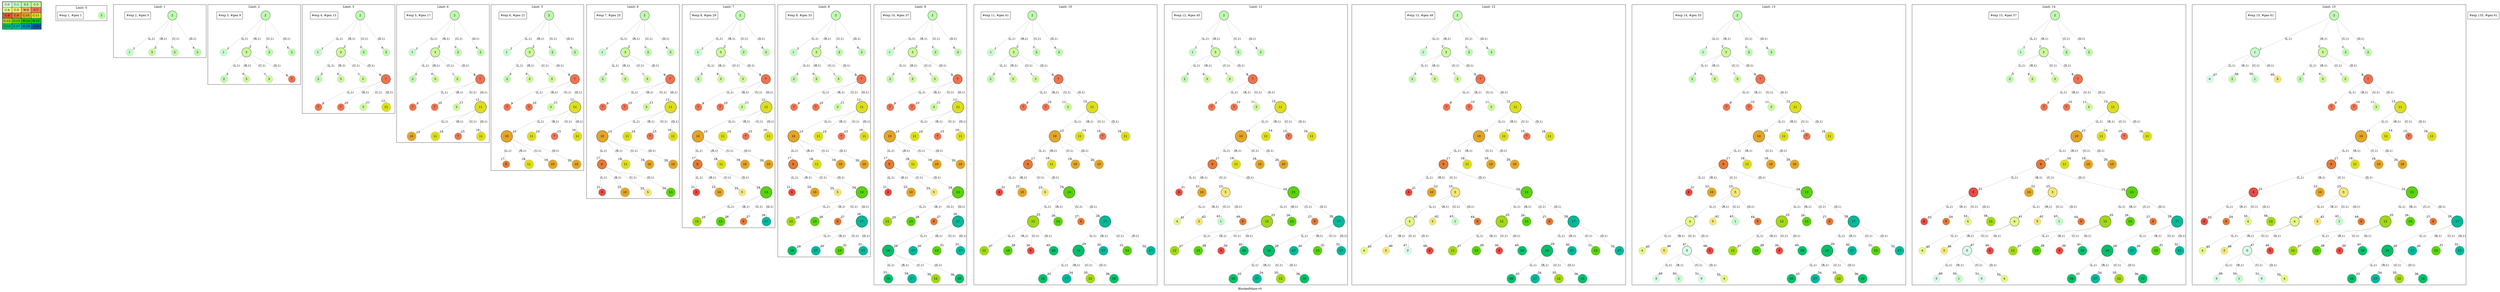 digraph BlockedMaze { label="BlockedMaze-v0" nodesep=1 ranksep=1 node [shape=circle] edge [arrowsize=0.7] 
subgraph MAP {label=Map;map [shape=plaintext label=<<table border="1" cellpadding="5" cellspacing="0" cellborder="1"><tr><td bgcolor="0.39803922 0.15947579 0.99679532 1.        ">C:0</td><td bgcolor="0.35098039 0.23194764 0.99315867 1.        ">C:1</td><td bgcolor="0.29607843 0.31486959 0.98720184 1.        ">S:2</td><td bgcolor="0.24901961 0.38410575 0.98063477 1.        ">C:3</td></tr><tr><td bgcolor="0.19411765 0.46220388 0.97128103 1.        ">C:4</td><td bgcolor="0.14705882 0.52643216 0.96182564 1.        ">C:5</td><td bgcolor="0.09215686 0.59770746 0.94913494 1.        ">W:6</td><td bgcolor="0.0372549  0.66454018 0.93467977 1.        ">C:7</td></tr><tr><td bgcolor="0.00980392 0.71791192 0.92090552 1.        ">C:8</td><td bgcolor="0.06470588 0.77520398 0.9032472  1.        ">C:9</td><td bgcolor="0.11176471 0.81974048 0.88677369 1.        ">C:10</td><td bgcolor="0.16666667 0.8660254  0.8660254  1.        ">C:11</td></tr><tr><td bgcolor="0.21372549 0.9005867  0.84695821 1.        ">C:12</td><td bgcolor="0.26862745 0.93467977 0.82325295 1.        ">C:13</td><td bgcolor="0.32352941 0.96182564 0.79801723 1.        ">W:14</td><td bgcolor="0.37058824 0.97940977 0.77520398 1.        ">W:15</td></tr><tr><td bgcolor="0.4254902  0.99315867 0.74725253 1.        ">C:16</td><td bgcolor="0.47254902 0.99907048 0.72218645 1.        ">C:17</td><td bgcolor="0.52745098 0.99907048 0.69169844 1.        ">W:18</td><td bgcolor="0.5745098  0.99315867 0.66454018 1.        ">G:19</td></tr></table>>]} 
subgraph cluster0 { label="Limit: 0"    
"0_2" [label=2 style=filled color=grey fillcolor="0.29607843 0.31486959 0.98720184 1.        " ];  
"#exp 1, #gen 1" [ shape=box ]; }
subgraph cluster1 { label="Limit: 1"    
"1_2" [label=2 style=filled color=grey fillcolor="0.29607843 0.31486959 0.98720184 1.        " ];  
"1_2" [label=" 2 " style=filled color=black fillcolor="0.29607843 0.31486959 0.98720184 1.        " ];  "1_2.1-0" [label=1 style=filled color=grey fillcolor="0.35098039 0.23194764 0.99315867 1.        " ];   "1_2" -> "1_2.1-0" [label="(L,1)" headlabel=" 1 " color=grey ]; 
"1_2.3-1" [label=3 style=filled color=grey fillcolor="0.24901961 0.38410575 0.98063477 1.        " ];   "1_2" -> "1_2.3-1" [label="(R,1)" headlabel=" 2 " color=grey ]; 
"1_2.2-2" [label=2 style=filled color=grey fillcolor="0.29607843 0.31486959 0.98720184 1.        " ];   "1_2" -> "1_2.2-2" [label="(U,1)" headlabel=" 3 " color=grey ]; 
"1_2.2-3" [label=2 style=filled color=grey fillcolor="0.29607843 0.31486959 0.98720184 1.        " ];   "1_2" -> "1_2.2-3" [label="(D,1)" headlabel=" 4 " color=grey ]; 
"#exp 2, #gen 5" [ shape=box ]; }
subgraph cluster2 { label="Limit: 2"    
"2_2" [label=2 style=filled color=grey fillcolor="0.29607843 0.31486959 0.98720184 1.        " ];  
"2_2" [label=" 2 " style=filled color=black fillcolor="0.29607843 0.31486959 0.98720184 1.        " ];  "2_2.1-0" [label=1 style=filled color=grey fillcolor="0.35098039 0.23194764 0.99315867 1.        " ];   "2_2" -> "2_2.1-0" [label="(L,1)" headlabel=" 1 " color=grey ]; 
"2_2.3-1" [label=3 style=filled color=grey fillcolor="0.24901961 0.38410575 0.98063477 1.        " ];   "2_2" -> "2_2.3-1" [label="(R,1)" headlabel=" 2 " color=grey ]; 
"2_2.2-2" [label=2 style=filled color=grey fillcolor="0.29607843 0.31486959 0.98720184 1.        " ];   "2_2" -> "2_2.2-2" [label="(U,1)" headlabel=" 3 " color=grey ]; 
"2_2.2-3" [label=2 style=filled color=grey fillcolor="0.29607843 0.31486959 0.98720184 1.        " ];   "2_2" -> "2_2.2-3" [label="(D,1)" headlabel=" 4 " color=grey ]; 
"2_2.3-1" [label=" 3 " style=filled color=black fillcolor="0.24901961 0.38410575 0.98063477 1.        " ];  "2_2.3.2-0" [label=2 style=filled color=grey fillcolor="0.29607843 0.31486959 0.98720184 1.        " ];   "2_2.3-1" -> "2_2.3.2-0" [label="(L,1)" headlabel=" 5 " color=grey ]; 
"2_2.3.3-1" [label=3 style=filled color=grey fillcolor="0.24901961 0.38410575 0.98063477 1.        " ];   "2_2.3-1" -> "2_2.3.3-1" [label="(R,1)" headlabel=" 6 " color=grey ]; 
"2_2.3.3-2" [label=3 style=filled color=grey fillcolor="0.24901961 0.38410575 0.98063477 1.        " ];   "2_2.3-1" -> "2_2.3.3-2" [label="(U,1)" headlabel=" 7 " color=grey ]; 
"2_2.3.7-3" [label=7 style=filled color=grey fillcolor="0.0372549  0.66454018 0.93467977 1.        " ];   "2_2.3-1" -> "2_2.3.7-3" [label="(D,1)" headlabel=" 8 " color=grey ]; 
"#exp 3, #gen 9" [ shape=box ]; }
subgraph cluster3 { label="Limit: 3"    
"3_2" [label=2 style=filled color=grey fillcolor="0.29607843 0.31486959 0.98720184 1.        " ];  
"3_2" [label=" 2 " style=filled color=black fillcolor="0.29607843 0.31486959 0.98720184 1.        " ];  "3_2.1-0" [label=1 style=filled color=grey fillcolor="0.35098039 0.23194764 0.99315867 1.        " ];   "3_2" -> "3_2.1-0" [label="(L,1)" headlabel=" 1 " color=grey ]; 
"3_2.3-1" [label=3 style=filled color=grey fillcolor="0.24901961 0.38410575 0.98063477 1.        " ];   "3_2" -> "3_2.3-1" [label="(R,1)" headlabel=" 2 " color=grey ]; 
"3_2.2-2" [label=2 style=filled color=grey fillcolor="0.29607843 0.31486959 0.98720184 1.        " ];   "3_2" -> "3_2.2-2" [label="(U,1)" headlabel=" 3 " color=grey ]; 
"3_2.2-3" [label=2 style=filled color=grey fillcolor="0.29607843 0.31486959 0.98720184 1.        " ];   "3_2" -> "3_2.2-3" [label="(D,1)" headlabel=" 4 " color=grey ]; 
"3_2.3-1" [label=" 3 " style=filled color=black fillcolor="0.24901961 0.38410575 0.98063477 1.        " ];  "3_2.3.2-0" [label=2 style=filled color=grey fillcolor="0.29607843 0.31486959 0.98720184 1.        " ];   "3_2.3-1" -> "3_2.3.2-0" [label="(L,1)" headlabel=" 5 " color=grey ]; 
"3_2.3.3-1" [label=3 style=filled color=grey fillcolor="0.24901961 0.38410575 0.98063477 1.        " ];   "3_2.3-1" -> "3_2.3.3-1" [label="(R,1)" headlabel=" 6 " color=grey ]; 
"3_2.3.3-2" [label=3 style=filled color=grey fillcolor="0.24901961 0.38410575 0.98063477 1.        " ];   "3_2.3-1" -> "3_2.3.3-2" [label="(U,1)" headlabel=" 7 " color=grey ]; 
"3_2.3.7-3" [label=7 style=filled color=grey fillcolor="0.0372549  0.66454018 0.93467977 1.        " ];   "3_2.3-1" -> "3_2.3.7-3" [label="(D,1)" headlabel=" 8 " color=grey ]; 
"3_2.3.7-3" [label=" 7 " style=filled color=black fillcolor="0.0372549  0.66454018 0.93467977 1.        " ];  "3_2.3.7.7-0" [label=7 style=filled color=grey fillcolor="0.0372549  0.66454018 0.93467977 1.        " ];   "3_2.3.7-3" -> "3_2.3.7.7-0" [label="(L,1)" headlabel=" 9 " color=grey ]; 
"3_2.3.7.7-1" [label=7 style=filled color=grey fillcolor="0.0372549  0.66454018 0.93467977 1.        " ];   "3_2.3.7-3" -> "3_2.3.7.7-1" [label="(R,1)" headlabel=" 10 " color=grey ]; 
"3_2.3.7.3-2" [label=3 style=filled color=grey fillcolor="0.24901961 0.38410575 0.98063477 1.        " ];   "3_2.3.7-3" -> "3_2.3.7.3-2" [label="(U,1)" headlabel=" 11 " color=grey ]; 
"3_2.3.7.11-3" [label=11 style=filled color=grey fillcolor="0.16666667 0.8660254  0.8660254  1.        " ];   "3_2.3.7-3" -> "3_2.3.7.11-3" [label="(D,1)" headlabel=" 12 " color=grey ]; 
"#exp 4, #gen 13" [ shape=box ]; }
subgraph cluster4 { label="Limit: 4"    
"4_2" [label=2 style=filled color=grey fillcolor="0.29607843 0.31486959 0.98720184 1.        " ];  
"4_2" [label=" 2 " style=filled color=black fillcolor="0.29607843 0.31486959 0.98720184 1.        " ];  "4_2.1-0" [label=1 style=filled color=grey fillcolor="0.35098039 0.23194764 0.99315867 1.        " ];   "4_2" -> "4_2.1-0" [label="(L,1)" headlabel=" 1 " color=grey ]; 
"4_2.3-1" [label=3 style=filled color=grey fillcolor="0.24901961 0.38410575 0.98063477 1.        " ];   "4_2" -> "4_2.3-1" [label="(R,1)" headlabel=" 2 " color=grey ]; 
"4_2.2-2" [label=2 style=filled color=grey fillcolor="0.29607843 0.31486959 0.98720184 1.        " ];   "4_2" -> "4_2.2-2" [label="(U,1)" headlabel=" 3 " color=grey ]; 
"4_2.2-3" [label=2 style=filled color=grey fillcolor="0.29607843 0.31486959 0.98720184 1.        " ];   "4_2" -> "4_2.2-3" [label="(D,1)" headlabel=" 4 " color=grey ]; 
"4_2.3-1" [label=" 3 " style=filled color=black fillcolor="0.24901961 0.38410575 0.98063477 1.        " ];  "4_2.3.2-0" [label=2 style=filled color=grey fillcolor="0.29607843 0.31486959 0.98720184 1.        " ];   "4_2.3-1" -> "4_2.3.2-0" [label="(L,1)" headlabel=" 5 " color=grey ]; 
"4_2.3.3-1" [label=3 style=filled color=grey fillcolor="0.24901961 0.38410575 0.98063477 1.        " ];   "4_2.3-1" -> "4_2.3.3-1" [label="(R,1)" headlabel=" 6 " color=grey ]; 
"4_2.3.3-2" [label=3 style=filled color=grey fillcolor="0.24901961 0.38410575 0.98063477 1.        " ];   "4_2.3-1" -> "4_2.3.3-2" [label="(U,1)" headlabel=" 7 " color=grey ]; 
"4_2.3.7-3" [label=7 style=filled color=grey fillcolor="0.0372549  0.66454018 0.93467977 1.        " ];   "4_2.3-1" -> "4_2.3.7-3" [label="(D,1)" headlabel=" 8 " color=grey ]; 
"4_2.3.7-3" [label=" 7 " style=filled color=black fillcolor="0.0372549  0.66454018 0.93467977 1.        " ];  "4_2.3.7.7-0" [label=7 style=filled color=grey fillcolor="0.0372549  0.66454018 0.93467977 1.        " ];   "4_2.3.7-3" -> "4_2.3.7.7-0" [label="(L,1)" headlabel=" 9 " color=grey ]; 
"4_2.3.7.7-1" [label=7 style=filled color=grey fillcolor="0.0372549  0.66454018 0.93467977 1.        " ];   "4_2.3.7-3" -> "4_2.3.7.7-1" [label="(R,1)" headlabel=" 10 " color=grey ]; 
"4_2.3.7.3-2" [label=3 style=filled color=grey fillcolor="0.24901961 0.38410575 0.98063477 1.        " ];   "4_2.3.7-3" -> "4_2.3.7.3-2" [label="(U,1)" headlabel=" 11 " color=grey ]; 
"4_2.3.7.11-3" [label=11 style=filled color=grey fillcolor="0.16666667 0.8660254  0.8660254  1.        " ];   "4_2.3.7-3" -> "4_2.3.7.11-3" [label="(D,1)" headlabel=" 12 " color=grey ]; 
"4_2.3.7.11-3" [label=" 11 " style=filled color=black fillcolor="0.16666667 0.8660254  0.8660254  1.        " ];  "4_2.3.7.11.10-0" [label=10 style=filled color=grey fillcolor="0.11176471 0.81974048 0.88677369 1.        " ];   "4_2.3.7.11-3" -> "4_2.3.7.11.10-0" [label="(L,1)" headlabel=" 13 " color=grey ]; 
"4_2.3.7.11.11-1" [label=11 style=filled color=grey fillcolor="0.16666667 0.8660254  0.8660254  1.        " ];   "4_2.3.7.11-3" -> "4_2.3.7.11.11-1" [label="(R,1)" headlabel=" 14 " color=grey ]; 
"4_2.3.7.11.7-2" [label=7 style=filled color=grey fillcolor="0.0372549  0.66454018 0.93467977 1.        " ];   "4_2.3.7.11-3" -> "4_2.3.7.11.7-2" [label="(U,1)" headlabel=" 15 " color=grey ]; 
"4_2.3.7.11.11-3" [label=11 style=filled color=grey fillcolor="0.16666667 0.8660254  0.8660254  1.        " ];   "4_2.3.7.11-3" -> "4_2.3.7.11.11-3" [label="(D,1)" headlabel=" 16 " color=grey ]; 
"#exp 5, #gen 17" [ shape=box ]; }
subgraph cluster5 { label="Limit: 5"    
"5_2" [label=2 style=filled color=grey fillcolor="0.29607843 0.31486959 0.98720184 1.        " ];  
"5_2" [label=" 2 " style=filled color=black fillcolor="0.29607843 0.31486959 0.98720184 1.        " ];  "5_2.1-0" [label=1 style=filled color=grey fillcolor="0.35098039 0.23194764 0.99315867 1.        " ];   "5_2" -> "5_2.1-0" [label="(L,1)" headlabel=" 1 " color=grey ]; 
"5_2.3-1" [label=3 style=filled color=grey fillcolor="0.24901961 0.38410575 0.98063477 1.        " ];   "5_2" -> "5_2.3-1" [label="(R,1)" headlabel=" 2 " color=grey ]; 
"5_2.2-2" [label=2 style=filled color=grey fillcolor="0.29607843 0.31486959 0.98720184 1.        " ];   "5_2" -> "5_2.2-2" [label="(U,1)" headlabel=" 3 " color=grey ]; 
"5_2.2-3" [label=2 style=filled color=grey fillcolor="0.29607843 0.31486959 0.98720184 1.        " ];   "5_2" -> "5_2.2-3" [label="(D,1)" headlabel=" 4 " color=grey ]; 
"5_2.3-1" [label=" 3 " style=filled color=black fillcolor="0.24901961 0.38410575 0.98063477 1.        " ];  "5_2.3.2-0" [label=2 style=filled color=grey fillcolor="0.29607843 0.31486959 0.98720184 1.        " ];   "5_2.3-1" -> "5_2.3.2-0" [label="(L,1)" headlabel=" 5 " color=grey ]; 
"5_2.3.3-1" [label=3 style=filled color=grey fillcolor="0.24901961 0.38410575 0.98063477 1.        " ];   "5_2.3-1" -> "5_2.3.3-1" [label="(R,1)" headlabel=" 6 " color=grey ]; 
"5_2.3.3-2" [label=3 style=filled color=grey fillcolor="0.24901961 0.38410575 0.98063477 1.        " ];   "5_2.3-1" -> "5_2.3.3-2" [label="(U,1)" headlabel=" 7 " color=grey ]; 
"5_2.3.7-3" [label=7 style=filled color=grey fillcolor="0.0372549  0.66454018 0.93467977 1.        " ];   "5_2.3-1" -> "5_2.3.7-3" [label="(D,1)" headlabel=" 8 " color=grey ]; 
"5_2.3.7-3" [label=" 7 " style=filled color=black fillcolor="0.0372549  0.66454018 0.93467977 1.        " ];  "5_2.3.7.7-0" [label=7 style=filled color=grey fillcolor="0.0372549  0.66454018 0.93467977 1.        " ];   "5_2.3.7-3" -> "5_2.3.7.7-0" [label="(L,1)" headlabel=" 9 " color=grey ]; 
"5_2.3.7.7-1" [label=7 style=filled color=grey fillcolor="0.0372549  0.66454018 0.93467977 1.        " ];   "5_2.3.7-3" -> "5_2.3.7.7-1" [label="(R,1)" headlabel=" 10 " color=grey ]; 
"5_2.3.7.3-2" [label=3 style=filled color=grey fillcolor="0.24901961 0.38410575 0.98063477 1.        " ];   "5_2.3.7-3" -> "5_2.3.7.3-2" [label="(U,1)" headlabel=" 11 " color=grey ]; 
"5_2.3.7.11-3" [label=11 style=filled color=grey fillcolor="0.16666667 0.8660254  0.8660254  1.        " ];   "5_2.3.7-3" -> "5_2.3.7.11-3" [label="(D,1)" headlabel=" 12 " color=grey ]; 
"5_2.3.7.11-3" [label=" 11 " style=filled color=black fillcolor="0.16666667 0.8660254  0.8660254  1.        " ];  "5_2.3.7.11.10-0" [label=10 style=filled color=grey fillcolor="0.11176471 0.81974048 0.88677369 1.        " ];   "5_2.3.7.11-3" -> "5_2.3.7.11.10-0" [label="(L,1)" headlabel=" 13 " color=grey ]; 
"5_2.3.7.11.11-1" [label=11 style=filled color=grey fillcolor="0.16666667 0.8660254  0.8660254  1.        " ];   "5_2.3.7.11-3" -> "5_2.3.7.11.11-1" [label="(R,1)" headlabel=" 14 " color=grey ]; 
"5_2.3.7.11.7-2" [label=7 style=filled color=grey fillcolor="0.0372549  0.66454018 0.93467977 1.        " ];   "5_2.3.7.11-3" -> "5_2.3.7.11.7-2" [label="(U,1)" headlabel=" 15 " color=grey ]; 
"5_2.3.7.11.11-3" [label=11 style=filled color=grey fillcolor="0.16666667 0.8660254  0.8660254  1.        " ];   "5_2.3.7.11-3" -> "5_2.3.7.11.11-3" [label="(D,1)" headlabel=" 16 " color=grey ]; 
"5_2.3.7.11.10-0" [label=" 10 " style=filled color=black fillcolor="0.11176471 0.81974048 0.88677369 1.        " ];  "5_2.3.7.11.10.9-0" [label=9 style=filled color=grey fillcolor="0.06470588 0.77520398 0.9032472  1.        " ];   "5_2.3.7.11.10-0" -> "5_2.3.7.11.10.9-0" [label="(L,1)" headlabel=" 17 " color=grey ]; 
"5_2.3.7.11.10.11-1" [label=11 style=filled color=grey fillcolor="0.16666667 0.8660254  0.8660254  1.        " ];   "5_2.3.7.11.10-0" -> "5_2.3.7.11.10.11-1" [label="(R,1)" headlabel=" 18 " color=grey ]; 
"5_2.3.7.11.10.10-2" [label=10 style=filled color=grey fillcolor="0.11176471 0.81974048 0.88677369 1.        " ];   "5_2.3.7.11.10-0" -> "5_2.3.7.11.10.10-2" [label="(U,1)" headlabel=" 19 " color=grey ]; 
"5_2.3.7.11.10.10-3" [label=10 style=filled color=grey fillcolor="0.11176471 0.81974048 0.88677369 1.        " ];   "5_2.3.7.11.10-0" -> "5_2.3.7.11.10.10-3" [label="(D,1)" headlabel=" 20 " color=grey ]; 
"#exp 6, #gen 21" [ shape=box ]; }
subgraph cluster6 { label="Limit: 6"    
"6_2" [label=2 style=filled color=grey fillcolor="0.29607843 0.31486959 0.98720184 1.        " ];  
"6_2" [label=" 2 " style=filled color=black fillcolor="0.29607843 0.31486959 0.98720184 1.        " ];  "6_2.1-0" [label=1 style=filled color=grey fillcolor="0.35098039 0.23194764 0.99315867 1.        " ];   "6_2" -> "6_2.1-0" [label="(L,1)" headlabel=" 1 " color=grey ]; 
"6_2.3-1" [label=3 style=filled color=grey fillcolor="0.24901961 0.38410575 0.98063477 1.        " ];   "6_2" -> "6_2.3-1" [label="(R,1)" headlabel=" 2 " color=grey ]; 
"6_2.2-2" [label=2 style=filled color=grey fillcolor="0.29607843 0.31486959 0.98720184 1.        " ];   "6_2" -> "6_2.2-2" [label="(U,1)" headlabel=" 3 " color=grey ]; 
"6_2.2-3" [label=2 style=filled color=grey fillcolor="0.29607843 0.31486959 0.98720184 1.        " ];   "6_2" -> "6_2.2-3" [label="(D,1)" headlabel=" 4 " color=grey ]; 
"6_2.3-1" [label=" 3 " style=filled color=black fillcolor="0.24901961 0.38410575 0.98063477 1.        " ];  "6_2.3.2-0" [label=2 style=filled color=grey fillcolor="0.29607843 0.31486959 0.98720184 1.        " ];   "6_2.3-1" -> "6_2.3.2-0" [label="(L,1)" headlabel=" 5 " color=grey ]; 
"6_2.3.3-1" [label=3 style=filled color=grey fillcolor="0.24901961 0.38410575 0.98063477 1.        " ];   "6_2.3-1" -> "6_2.3.3-1" [label="(R,1)" headlabel=" 6 " color=grey ]; 
"6_2.3.3-2" [label=3 style=filled color=grey fillcolor="0.24901961 0.38410575 0.98063477 1.        " ];   "6_2.3-1" -> "6_2.3.3-2" [label="(U,1)" headlabel=" 7 " color=grey ]; 
"6_2.3.7-3" [label=7 style=filled color=grey fillcolor="0.0372549  0.66454018 0.93467977 1.        " ];   "6_2.3-1" -> "6_2.3.7-3" [label="(D,1)" headlabel=" 8 " color=grey ]; 
"6_2.3.7-3" [label=" 7 " style=filled color=black fillcolor="0.0372549  0.66454018 0.93467977 1.        " ];  "6_2.3.7.7-0" [label=7 style=filled color=grey fillcolor="0.0372549  0.66454018 0.93467977 1.        " ];   "6_2.3.7-3" -> "6_2.3.7.7-0" [label="(L,1)" headlabel=" 9 " color=grey ]; 
"6_2.3.7.7-1" [label=7 style=filled color=grey fillcolor="0.0372549  0.66454018 0.93467977 1.        " ];   "6_2.3.7-3" -> "6_2.3.7.7-1" [label="(R,1)" headlabel=" 10 " color=grey ]; 
"6_2.3.7.3-2" [label=3 style=filled color=grey fillcolor="0.24901961 0.38410575 0.98063477 1.        " ];   "6_2.3.7-3" -> "6_2.3.7.3-2" [label="(U,1)" headlabel=" 11 " color=grey ]; 
"6_2.3.7.11-3" [label=11 style=filled color=grey fillcolor="0.16666667 0.8660254  0.8660254  1.        " ];   "6_2.3.7-3" -> "6_2.3.7.11-3" [label="(D,1)" headlabel=" 12 " color=grey ]; 
"6_2.3.7.11-3" [label=" 11 " style=filled color=black fillcolor="0.16666667 0.8660254  0.8660254  1.        " ];  "6_2.3.7.11.10-0" [label=10 style=filled color=grey fillcolor="0.11176471 0.81974048 0.88677369 1.        " ];   "6_2.3.7.11-3" -> "6_2.3.7.11.10-0" [label="(L,1)" headlabel=" 13 " color=grey ]; 
"6_2.3.7.11.11-1" [label=11 style=filled color=grey fillcolor="0.16666667 0.8660254  0.8660254  1.        " ];   "6_2.3.7.11-3" -> "6_2.3.7.11.11-1" [label="(R,1)" headlabel=" 14 " color=grey ]; 
"6_2.3.7.11.7-2" [label=7 style=filled color=grey fillcolor="0.0372549  0.66454018 0.93467977 1.        " ];   "6_2.3.7.11-3" -> "6_2.3.7.11.7-2" [label="(U,1)" headlabel=" 15 " color=grey ]; 
"6_2.3.7.11.11-3" [label=11 style=filled color=grey fillcolor="0.16666667 0.8660254  0.8660254  1.        " ];   "6_2.3.7.11-3" -> "6_2.3.7.11.11-3" [label="(D,1)" headlabel=" 16 " color=grey ]; 
"6_2.3.7.11.10-0" [label=" 10 " style=filled color=black fillcolor="0.11176471 0.81974048 0.88677369 1.        " ];  "6_2.3.7.11.10.9-0" [label=9 style=filled color=grey fillcolor="0.06470588 0.77520398 0.9032472  1.        " ];   "6_2.3.7.11.10-0" -> "6_2.3.7.11.10.9-0" [label="(L,1)" headlabel=" 17 " color=grey ]; 
"6_2.3.7.11.10.11-1" [label=11 style=filled color=grey fillcolor="0.16666667 0.8660254  0.8660254  1.        " ];   "6_2.3.7.11.10-0" -> "6_2.3.7.11.10.11-1" [label="(R,1)" headlabel=" 18 " color=grey ]; 
"6_2.3.7.11.10.10-2" [label=10 style=filled color=grey fillcolor="0.11176471 0.81974048 0.88677369 1.        " ];   "6_2.3.7.11.10-0" -> "6_2.3.7.11.10.10-2" [label="(U,1)" headlabel=" 19 " color=grey ]; 
"6_2.3.7.11.10.10-3" [label=10 style=filled color=grey fillcolor="0.11176471 0.81974048 0.88677369 1.        " ];   "6_2.3.7.11.10-0" -> "6_2.3.7.11.10.10-3" [label="(D,1)" headlabel=" 20 " color=grey ]; 
"6_2.3.7.11.10.9-0" [label=" 9 " style=filled color=black fillcolor="0.06470588 0.77520398 0.9032472  1.        " ];  "6_2.3.7.11.10.9.8-0" [label=8 style=filled color=grey fillcolor="0.00980392 0.71791192 0.92090552 1.        " ];   "6_2.3.7.11.10.9-0" -> "6_2.3.7.11.10.9.8-0" [label="(L,1)" headlabel=" 21 " color=grey ]; 
"6_2.3.7.11.10.9.10-1" [label=10 style=filled color=grey fillcolor="0.11176471 0.81974048 0.88677369 1.        " ];   "6_2.3.7.11.10.9-0" -> "6_2.3.7.11.10.9.10-1" [label="(R,1)" headlabel=" 22 " color=grey ]; 
"6_2.3.7.11.10.9.5-2" [label=5 style=filled color=grey fillcolor="0.14705882 0.52643216 0.96182564 1.        " ];   "6_2.3.7.11.10.9-0" -> "6_2.3.7.11.10.9.5-2" [label="(U,1)" headlabel=" 23 " color=grey ]; 
"6_2.3.7.11.10.9.13-3" [label=13 style=filled color=grey fillcolor="0.26862745 0.93467977 0.82325295 1.        " ];   "6_2.3.7.11.10.9-0" -> "6_2.3.7.11.10.9.13-3" [label="(D,1)" headlabel=" 24 " color=grey ]; 
"#exp 7, #gen 25" [ shape=box ]; }
subgraph cluster7 { label="Limit: 7"    
"7_2" [label=2 style=filled color=grey fillcolor="0.29607843 0.31486959 0.98720184 1.        " ];  
"7_2" [label=" 2 " style=filled color=black fillcolor="0.29607843 0.31486959 0.98720184 1.        " ];  "7_2.1-0" [label=1 style=filled color=grey fillcolor="0.35098039 0.23194764 0.99315867 1.        " ];   "7_2" -> "7_2.1-0" [label="(L,1)" headlabel=" 1 " color=grey ]; 
"7_2.3-1" [label=3 style=filled color=grey fillcolor="0.24901961 0.38410575 0.98063477 1.        " ];   "7_2" -> "7_2.3-1" [label="(R,1)" headlabel=" 2 " color=grey ]; 
"7_2.2-2" [label=2 style=filled color=grey fillcolor="0.29607843 0.31486959 0.98720184 1.        " ];   "7_2" -> "7_2.2-2" [label="(U,1)" headlabel=" 3 " color=grey ]; 
"7_2.2-3" [label=2 style=filled color=grey fillcolor="0.29607843 0.31486959 0.98720184 1.        " ];   "7_2" -> "7_2.2-3" [label="(D,1)" headlabel=" 4 " color=grey ]; 
"7_2.3-1" [label=" 3 " style=filled color=black fillcolor="0.24901961 0.38410575 0.98063477 1.        " ];  "7_2.3.2-0" [label=2 style=filled color=grey fillcolor="0.29607843 0.31486959 0.98720184 1.        " ];   "7_2.3-1" -> "7_2.3.2-0" [label="(L,1)" headlabel=" 5 " color=grey ]; 
"7_2.3.3-1" [label=3 style=filled color=grey fillcolor="0.24901961 0.38410575 0.98063477 1.        " ];   "7_2.3-1" -> "7_2.3.3-1" [label="(R,1)" headlabel=" 6 " color=grey ]; 
"7_2.3.3-2" [label=3 style=filled color=grey fillcolor="0.24901961 0.38410575 0.98063477 1.        " ];   "7_2.3-1" -> "7_2.3.3-2" [label="(U,1)" headlabel=" 7 " color=grey ]; 
"7_2.3.7-3" [label=7 style=filled color=grey fillcolor="0.0372549  0.66454018 0.93467977 1.        " ];   "7_2.3-1" -> "7_2.3.7-3" [label="(D,1)" headlabel=" 8 " color=grey ]; 
"7_2.3.7-3" [label=" 7 " style=filled color=black fillcolor="0.0372549  0.66454018 0.93467977 1.        " ];  "7_2.3.7.7-0" [label=7 style=filled color=grey fillcolor="0.0372549  0.66454018 0.93467977 1.        " ];   "7_2.3.7-3" -> "7_2.3.7.7-0" [label="(L,1)" headlabel=" 9 " color=grey ]; 
"7_2.3.7.7-1" [label=7 style=filled color=grey fillcolor="0.0372549  0.66454018 0.93467977 1.        " ];   "7_2.3.7-3" -> "7_2.3.7.7-1" [label="(R,1)" headlabel=" 10 " color=grey ]; 
"7_2.3.7.3-2" [label=3 style=filled color=grey fillcolor="0.24901961 0.38410575 0.98063477 1.        " ];   "7_2.3.7-3" -> "7_2.3.7.3-2" [label="(U,1)" headlabel=" 11 " color=grey ]; 
"7_2.3.7.11-3" [label=11 style=filled color=grey fillcolor="0.16666667 0.8660254  0.8660254  1.        " ];   "7_2.3.7-3" -> "7_2.3.7.11-3" [label="(D,1)" headlabel=" 12 " color=grey ]; 
"7_2.3.7.11-3" [label=" 11 " style=filled color=black fillcolor="0.16666667 0.8660254  0.8660254  1.        " ];  "7_2.3.7.11.10-0" [label=10 style=filled color=grey fillcolor="0.11176471 0.81974048 0.88677369 1.        " ];   "7_2.3.7.11-3" -> "7_2.3.7.11.10-0" [label="(L,1)" headlabel=" 13 " color=grey ]; 
"7_2.3.7.11.11-1" [label=11 style=filled color=grey fillcolor="0.16666667 0.8660254  0.8660254  1.        " ];   "7_2.3.7.11-3" -> "7_2.3.7.11.11-1" [label="(R,1)" headlabel=" 14 " color=grey ]; 
"7_2.3.7.11.7-2" [label=7 style=filled color=grey fillcolor="0.0372549  0.66454018 0.93467977 1.        " ];   "7_2.3.7.11-3" -> "7_2.3.7.11.7-2" [label="(U,1)" headlabel=" 15 " color=grey ]; 
"7_2.3.7.11.11-3" [label=11 style=filled color=grey fillcolor="0.16666667 0.8660254  0.8660254  1.        " ];   "7_2.3.7.11-3" -> "7_2.3.7.11.11-3" [label="(D,1)" headlabel=" 16 " color=grey ]; 
"7_2.3.7.11.10-0" [label=" 10 " style=filled color=black fillcolor="0.11176471 0.81974048 0.88677369 1.        " ];  "7_2.3.7.11.10.9-0" [label=9 style=filled color=grey fillcolor="0.06470588 0.77520398 0.9032472  1.        " ];   "7_2.3.7.11.10-0" -> "7_2.3.7.11.10.9-0" [label="(L,1)" headlabel=" 17 " color=grey ]; 
"7_2.3.7.11.10.11-1" [label=11 style=filled color=grey fillcolor="0.16666667 0.8660254  0.8660254  1.        " ];   "7_2.3.7.11.10-0" -> "7_2.3.7.11.10.11-1" [label="(R,1)" headlabel=" 18 " color=grey ]; 
"7_2.3.7.11.10.10-2" [label=10 style=filled color=grey fillcolor="0.11176471 0.81974048 0.88677369 1.        " ];   "7_2.3.7.11.10-0" -> "7_2.3.7.11.10.10-2" [label="(U,1)" headlabel=" 19 " color=grey ]; 
"7_2.3.7.11.10.10-3" [label=10 style=filled color=grey fillcolor="0.11176471 0.81974048 0.88677369 1.        " ];   "7_2.3.7.11.10-0" -> "7_2.3.7.11.10.10-3" [label="(D,1)" headlabel=" 20 " color=grey ]; 
"7_2.3.7.11.10.9-0" [label=" 9 " style=filled color=black fillcolor="0.06470588 0.77520398 0.9032472  1.        " ];  "7_2.3.7.11.10.9.8-0" [label=8 style=filled color=grey fillcolor="0.00980392 0.71791192 0.92090552 1.        " ];   "7_2.3.7.11.10.9-0" -> "7_2.3.7.11.10.9.8-0" [label="(L,1)" headlabel=" 21 " color=grey ]; 
"7_2.3.7.11.10.9.10-1" [label=10 style=filled color=grey fillcolor="0.11176471 0.81974048 0.88677369 1.        " ];   "7_2.3.7.11.10.9-0" -> "7_2.3.7.11.10.9.10-1" [label="(R,1)" headlabel=" 22 " color=grey ]; 
"7_2.3.7.11.10.9.5-2" [label=5 style=filled color=grey fillcolor="0.14705882 0.52643216 0.96182564 1.        " ];   "7_2.3.7.11.10.9-0" -> "7_2.3.7.11.10.9.5-2" [label="(U,1)" headlabel=" 23 " color=grey ]; 
"7_2.3.7.11.10.9.13-3" [label=13 style=filled color=grey fillcolor="0.26862745 0.93467977 0.82325295 1.        " ];   "7_2.3.7.11.10.9-0" -> "7_2.3.7.11.10.9.13-3" [label="(D,1)" headlabel=" 24 " color=grey ]; 
"7_2.3.7.11.10.9.13-3" [label=" 13 " style=filled color=black fillcolor="0.26862745 0.93467977 0.82325295 1.        " ];  "7_2.3.7.11.10.9.13.12-0" [label=12 style=filled color=grey fillcolor="0.21372549 0.9005867  0.84695821 1.        " ];   "7_2.3.7.11.10.9.13-3" -> "7_2.3.7.11.10.9.13.12-0" [label="(L,1)" headlabel=" 25 " color=grey ]; 
"7_2.3.7.11.10.9.13.13-1" [label=13 style=filled color=grey fillcolor="0.26862745 0.93467977 0.82325295 1.        " ];   "7_2.3.7.11.10.9.13-3" -> "7_2.3.7.11.10.9.13.13-1" [label="(R,1)" headlabel=" 26 " color=grey ]; 
"7_2.3.7.11.10.9.13.9-2" [label=9 style=filled color=grey fillcolor="0.06470588 0.77520398 0.9032472  1.        " ];   "7_2.3.7.11.10.9.13-3" -> "7_2.3.7.11.10.9.13.9-2" [label="(U,1)" headlabel=" 27 " color=grey ]; 
"7_2.3.7.11.10.9.13.17-3" [label=17 style=filled color=grey fillcolor="0.47254902 0.99907048 0.72218645 1.        " ];   "7_2.3.7.11.10.9.13-3" -> "7_2.3.7.11.10.9.13.17-3" [label="(D,1)" headlabel=" 28 " color=grey ]; 
"#exp 8, #gen 29" [ shape=box ]; }
subgraph cluster8 { label="Limit: 8"    
"8_2" [label=2 style=filled color=grey fillcolor="0.29607843 0.31486959 0.98720184 1.        " ];  
"8_2" [label=" 2 " style=filled color=black fillcolor="0.29607843 0.31486959 0.98720184 1.        " ];  "8_2.1-0" [label=1 style=filled color=grey fillcolor="0.35098039 0.23194764 0.99315867 1.        " ];   "8_2" -> "8_2.1-0" [label="(L,1)" headlabel=" 1 " color=grey ]; 
"8_2.3-1" [label=3 style=filled color=grey fillcolor="0.24901961 0.38410575 0.98063477 1.        " ];   "8_2" -> "8_2.3-1" [label="(R,1)" headlabel=" 2 " color=grey ]; 
"8_2.2-2" [label=2 style=filled color=grey fillcolor="0.29607843 0.31486959 0.98720184 1.        " ];   "8_2" -> "8_2.2-2" [label="(U,1)" headlabel=" 3 " color=grey ]; 
"8_2.2-3" [label=2 style=filled color=grey fillcolor="0.29607843 0.31486959 0.98720184 1.        " ];   "8_2" -> "8_2.2-3" [label="(D,1)" headlabel=" 4 " color=grey ]; 
"8_2.3-1" [label=" 3 " style=filled color=black fillcolor="0.24901961 0.38410575 0.98063477 1.        " ];  "8_2.3.2-0" [label=2 style=filled color=grey fillcolor="0.29607843 0.31486959 0.98720184 1.        " ];   "8_2.3-1" -> "8_2.3.2-0" [label="(L,1)" headlabel=" 5 " color=grey ]; 
"8_2.3.3-1" [label=3 style=filled color=grey fillcolor="0.24901961 0.38410575 0.98063477 1.        " ];   "8_2.3-1" -> "8_2.3.3-1" [label="(R,1)" headlabel=" 6 " color=grey ]; 
"8_2.3.3-2" [label=3 style=filled color=grey fillcolor="0.24901961 0.38410575 0.98063477 1.        " ];   "8_2.3-1" -> "8_2.3.3-2" [label="(U,1)" headlabel=" 7 " color=grey ]; 
"8_2.3.7-3" [label=7 style=filled color=grey fillcolor="0.0372549  0.66454018 0.93467977 1.        " ];   "8_2.3-1" -> "8_2.3.7-3" [label="(D,1)" headlabel=" 8 " color=grey ]; 
"8_2.3.7-3" [label=" 7 " style=filled color=black fillcolor="0.0372549  0.66454018 0.93467977 1.        " ];  "8_2.3.7.7-0" [label=7 style=filled color=grey fillcolor="0.0372549  0.66454018 0.93467977 1.        " ];   "8_2.3.7-3" -> "8_2.3.7.7-0" [label="(L,1)" headlabel=" 9 " color=grey ]; 
"8_2.3.7.7-1" [label=7 style=filled color=grey fillcolor="0.0372549  0.66454018 0.93467977 1.        " ];   "8_2.3.7-3" -> "8_2.3.7.7-1" [label="(R,1)" headlabel=" 10 " color=grey ]; 
"8_2.3.7.3-2" [label=3 style=filled color=grey fillcolor="0.24901961 0.38410575 0.98063477 1.        " ];   "8_2.3.7-3" -> "8_2.3.7.3-2" [label="(U,1)" headlabel=" 11 " color=grey ]; 
"8_2.3.7.11-3" [label=11 style=filled color=grey fillcolor="0.16666667 0.8660254  0.8660254  1.        " ];   "8_2.3.7-3" -> "8_2.3.7.11-3" [label="(D,1)" headlabel=" 12 " color=grey ]; 
"8_2.3.7.11-3" [label=" 11 " style=filled color=black fillcolor="0.16666667 0.8660254  0.8660254  1.        " ];  "8_2.3.7.11.10-0" [label=10 style=filled color=grey fillcolor="0.11176471 0.81974048 0.88677369 1.        " ];   "8_2.3.7.11-3" -> "8_2.3.7.11.10-0" [label="(L,1)" headlabel=" 13 " color=grey ]; 
"8_2.3.7.11.11-1" [label=11 style=filled color=grey fillcolor="0.16666667 0.8660254  0.8660254  1.        " ];   "8_2.3.7.11-3" -> "8_2.3.7.11.11-1" [label="(R,1)" headlabel=" 14 " color=grey ]; 
"8_2.3.7.11.7-2" [label=7 style=filled color=grey fillcolor="0.0372549  0.66454018 0.93467977 1.        " ];   "8_2.3.7.11-3" -> "8_2.3.7.11.7-2" [label="(U,1)" headlabel=" 15 " color=grey ]; 
"8_2.3.7.11.11-3" [label=11 style=filled color=grey fillcolor="0.16666667 0.8660254  0.8660254  1.        " ];   "8_2.3.7.11-3" -> "8_2.3.7.11.11-3" [label="(D,1)" headlabel=" 16 " color=grey ]; 
"8_2.3.7.11.10-0" [label=" 10 " style=filled color=black fillcolor="0.11176471 0.81974048 0.88677369 1.        " ];  "8_2.3.7.11.10.9-0" [label=9 style=filled color=grey fillcolor="0.06470588 0.77520398 0.9032472  1.        " ];   "8_2.3.7.11.10-0" -> "8_2.3.7.11.10.9-0" [label="(L,1)" headlabel=" 17 " color=grey ]; 
"8_2.3.7.11.10.11-1" [label=11 style=filled color=grey fillcolor="0.16666667 0.8660254  0.8660254  1.        " ];   "8_2.3.7.11.10-0" -> "8_2.3.7.11.10.11-1" [label="(R,1)" headlabel=" 18 " color=grey ]; 
"8_2.3.7.11.10.10-2" [label=10 style=filled color=grey fillcolor="0.11176471 0.81974048 0.88677369 1.        " ];   "8_2.3.7.11.10-0" -> "8_2.3.7.11.10.10-2" [label="(U,1)" headlabel=" 19 " color=grey ]; 
"8_2.3.7.11.10.10-3" [label=10 style=filled color=grey fillcolor="0.11176471 0.81974048 0.88677369 1.        " ];   "8_2.3.7.11.10-0" -> "8_2.3.7.11.10.10-3" [label="(D,1)" headlabel=" 20 " color=grey ]; 
"8_2.3.7.11.10.9-0" [label=" 9 " style=filled color=black fillcolor="0.06470588 0.77520398 0.9032472  1.        " ];  "8_2.3.7.11.10.9.8-0" [label=8 style=filled color=grey fillcolor="0.00980392 0.71791192 0.92090552 1.        " ];   "8_2.3.7.11.10.9-0" -> "8_2.3.7.11.10.9.8-0" [label="(L,1)" headlabel=" 21 " color=grey ]; 
"8_2.3.7.11.10.9.10-1" [label=10 style=filled color=grey fillcolor="0.11176471 0.81974048 0.88677369 1.        " ];   "8_2.3.7.11.10.9-0" -> "8_2.3.7.11.10.9.10-1" [label="(R,1)" headlabel=" 22 " color=grey ]; 
"8_2.3.7.11.10.9.5-2" [label=5 style=filled color=grey fillcolor="0.14705882 0.52643216 0.96182564 1.        " ];   "8_2.3.7.11.10.9-0" -> "8_2.3.7.11.10.9.5-2" [label="(U,1)" headlabel=" 23 " color=grey ]; 
"8_2.3.7.11.10.9.13-3" [label=13 style=filled color=grey fillcolor="0.26862745 0.93467977 0.82325295 1.        " ];   "8_2.3.7.11.10.9-0" -> "8_2.3.7.11.10.9.13-3" [label="(D,1)" headlabel=" 24 " color=grey ]; 
"8_2.3.7.11.10.9.13-3" [label=" 13 " style=filled color=black fillcolor="0.26862745 0.93467977 0.82325295 1.        " ];  "8_2.3.7.11.10.9.13.12-0" [label=12 style=filled color=grey fillcolor="0.21372549 0.9005867  0.84695821 1.        " ];   "8_2.3.7.11.10.9.13-3" -> "8_2.3.7.11.10.9.13.12-0" [label="(L,1)" headlabel=" 25 " color=grey ]; 
"8_2.3.7.11.10.9.13.13-1" [label=13 style=filled color=grey fillcolor="0.26862745 0.93467977 0.82325295 1.        " ];   "8_2.3.7.11.10.9.13-3" -> "8_2.3.7.11.10.9.13.13-1" [label="(R,1)" headlabel=" 26 " color=grey ]; 
"8_2.3.7.11.10.9.13.9-2" [label=9 style=filled color=grey fillcolor="0.06470588 0.77520398 0.9032472  1.        " ];   "8_2.3.7.11.10.9.13-3" -> "8_2.3.7.11.10.9.13.9-2" [label="(U,1)" headlabel=" 27 " color=grey ]; 
"8_2.3.7.11.10.9.13.17-3" [label=17 style=filled color=grey fillcolor="0.47254902 0.99907048 0.72218645 1.        " ];   "8_2.3.7.11.10.9.13-3" -> "8_2.3.7.11.10.9.13.17-3" [label="(D,1)" headlabel=" 28 " color=grey ]; 
"8_2.3.7.11.10.9.13.17-3" [label=" 17 " style=filled color=black fillcolor="0.47254902 0.99907048 0.72218645 1.        " ];  "8_2.3.7.11.10.9.13.17.16-0" [label=16 style=filled color=grey fillcolor="0.4254902  0.99315867 0.74725253 1.        " ];   "8_2.3.7.11.10.9.13.17-3" -> "8_2.3.7.11.10.9.13.17.16-0" [label="(L,1)" headlabel=" 29 " color=grey ]; 
"8_2.3.7.11.10.9.13.17.17-1" [label=17 style=filled color=grey fillcolor="0.47254902 0.99907048 0.72218645 1.        " ];   "8_2.3.7.11.10.9.13.17-3" -> "8_2.3.7.11.10.9.13.17.17-1" [label="(R,1)" headlabel=" 30 " color=grey ]; 
"8_2.3.7.11.10.9.13.17.13-2" [label=13 style=filled color=grey fillcolor="0.26862745 0.93467977 0.82325295 1.        " ];   "8_2.3.7.11.10.9.13.17-3" -> "8_2.3.7.11.10.9.13.17.13-2" [label="(U,1)" headlabel=" 31 " color=grey ]; 
"8_2.3.7.11.10.9.13.17.17-3" [label=17 style=filled color=grey fillcolor="0.47254902 0.99907048 0.72218645 1.        " ];   "8_2.3.7.11.10.9.13.17-3" -> "8_2.3.7.11.10.9.13.17.17-3" [label="(D,1)" headlabel=" 32 " color=grey ]; 
"#exp 9, #gen 33" [ shape=box ]; }
subgraph cluster9 { label="Limit: 9"    
"9_2" [label=2 style=filled color=grey fillcolor="0.29607843 0.31486959 0.98720184 1.        " ];  
"9_2" [label=" 2 " style=filled color=black fillcolor="0.29607843 0.31486959 0.98720184 1.        " ];  "9_2.1-0" [label=1 style=filled color=grey fillcolor="0.35098039 0.23194764 0.99315867 1.        " ];   "9_2" -> "9_2.1-0" [label="(L,1)" headlabel=" 1 " color=grey ]; 
"9_2.3-1" [label=3 style=filled color=grey fillcolor="0.24901961 0.38410575 0.98063477 1.        " ];   "9_2" -> "9_2.3-1" [label="(R,1)" headlabel=" 2 " color=grey ]; 
"9_2.2-2" [label=2 style=filled color=grey fillcolor="0.29607843 0.31486959 0.98720184 1.        " ];   "9_2" -> "9_2.2-2" [label="(U,1)" headlabel=" 3 " color=grey ]; 
"9_2.2-3" [label=2 style=filled color=grey fillcolor="0.29607843 0.31486959 0.98720184 1.        " ];   "9_2" -> "9_2.2-3" [label="(D,1)" headlabel=" 4 " color=grey ]; 
"9_2.3-1" [label=" 3 " style=filled color=black fillcolor="0.24901961 0.38410575 0.98063477 1.        " ];  "9_2.3.2-0" [label=2 style=filled color=grey fillcolor="0.29607843 0.31486959 0.98720184 1.        " ];   "9_2.3-1" -> "9_2.3.2-0" [label="(L,1)" headlabel=" 5 " color=grey ]; 
"9_2.3.3-1" [label=3 style=filled color=grey fillcolor="0.24901961 0.38410575 0.98063477 1.        " ];   "9_2.3-1" -> "9_2.3.3-1" [label="(R,1)" headlabel=" 6 " color=grey ]; 
"9_2.3.3-2" [label=3 style=filled color=grey fillcolor="0.24901961 0.38410575 0.98063477 1.        " ];   "9_2.3-1" -> "9_2.3.3-2" [label="(U,1)" headlabel=" 7 " color=grey ]; 
"9_2.3.7-3" [label=7 style=filled color=grey fillcolor="0.0372549  0.66454018 0.93467977 1.        " ];   "9_2.3-1" -> "9_2.3.7-3" [label="(D,1)" headlabel=" 8 " color=grey ]; 
"9_2.3.7-3" [label=" 7 " style=filled color=black fillcolor="0.0372549  0.66454018 0.93467977 1.        " ];  "9_2.3.7.7-0" [label=7 style=filled color=grey fillcolor="0.0372549  0.66454018 0.93467977 1.        " ];   "9_2.3.7-3" -> "9_2.3.7.7-0" [label="(L,1)" headlabel=" 9 " color=grey ]; 
"9_2.3.7.7-1" [label=7 style=filled color=grey fillcolor="0.0372549  0.66454018 0.93467977 1.        " ];   "9_2.3.7-3" -> "9_2.3.7.7-1" [label="(R,1)" headlabel=" 10 " color=grey ]; 
"9_2.3.7.3-2" [label=3 style=filled color=grey fillcolor="0.24901961 0.38410575 0.98063477 1.        " ];   "9_2.3.7-3" -> "9_2.3.7.3-2" [label="(U,1)" headlabel=" 11 " color=grey ]; 
"9_2.3.7.11-3" [label=11 style=filled color=grey fillcolor="0.16666667 0.8660254  0.8660254  1.        " ];   "9_2.3.7-3" -> "9_2.3.7.11-3" [label="(D,1)" headlabel=" 12 " color=grey ]; 
"9_2.3.7.11-3" [label=" 11 " style=filled color=black fillcolor="0.16666667 0.8660254  0.8660254  1.        " ];  "9_2.3.7.11.10-0" [label=10 style=filled color=grey fillcolor="0.11176471 0.81974048 0.88677369 1.        " ];   "9_2.3.7.11-3" -> "9_2.3.7.11.10-0" [label="(L,1)" headlabel=" 13 " color=grey ]; 
"9_2.3.7.11.11-1" [label=11 style=filled color=grey fillcolor="0.16666667 0.8660254  0.8660254  1.        " ];   "9_2.3.7.11-3" -> "9_2.3.7.11.11-1" [label="(R,1)" headlabel=" 14 " color=grey ]; 
"9_2.3.7.11.7-2" [label=7 style=filled color=grey fillcolor="0.0372549  0.66454018 0.93467977 1.        " ];   "9_2.3.7.11-3" -> "9_2.3.7.11.7-2" [label="(U,1)" headlabel=" 15 " color=grey ]; 
"9_2.3.7.11.11-3" [label=11 style=filled color=grey fillcolor="0.16666667 0.8660254  0.8660254  1.        " ];   "9_2.3.7.11-3" -> "9_2.3.7.11.11-3" [label="(D,1)" headlabel=" 16 " color=grey ]; 
"9_2.3.7.11.10-0" [label=" 10 " style=filled color=black fillcolor="0.11176471 0.81974048 0.88677369 1.        " ];  "9_2.3.7.11.10.9-0" [label=9 style=filled color=grey fillcolor="0.06470588 0.77520398 0.9032472  1.        " ];   "9_2.3.7.11.10-0" -> "9_2.3.7.11.10.9-0" [label="(L,1)" headlabel=" 17 " color=grey ]; 
"9_2.3.7.11.10.11-1" [label=11 style=filled color=grey fillcolor="0.16666667 0.8660254  0.8660254  1.        " ];   "9_2.3.7.11.10-0" -> "9_2.3.7.11.10.11-1" [label="(R,1)" headlabel=" 18 " color=grey ]; 
"9_2.3.7.11.10.10-2" [label=10 style=filled color=grey fillcolor="0.11176471 0.81974048 0.88677369 1.        " ];   "9_2.3.7.11.10-0" -> "9_2.3.7.11.10.10-2" [label="(U,1)" headlabel=" 19 " color=grey ]; 
"9_2.3.7.11.10.10-3" [label=10 style=filled color=grey fillcolor="0.11176471 0.81974048 0.88677369 1.        " ];   "9_2.3.7.11.10-0" -> "9_2.3.7.11.10.10-3" [label="(D,1)" headlabel=" 20 " color=grey ]; 
"9_2.3.7.11.10.9-0" [label=" 9 " style=filled color=black fillcolor="0.06470588 0.77520398 0.9032472  1.        " ];  "9_2.3.7.11.10.9.8-0" [label=8 style=filled color=grey fillcolor="0.00980392 0.71791192 0.92090552 1.        " ];   "9_2.3.7.11.10.9-0" -> "9_2.3.7.11.10.9.8-0" [label="(L,1)" headlabel=" 21 " color=grey ]; 
"9_2.3.7.11.10.9.10-1" [label=10 style=filled color=grey fillcolor="0.11176471 0.81974048 0.88677369 1.        " ];   "9_2.3.7.11.10.9-0" -> "9_2.3.7.11.10.9.10-1" [label="(R,1)" headlabel=" 22 " color=grey ]; 
"9_2.3.7.11.10.9.5-2" [label=5 style=filled color=grey fillcolor="0.14705882 0.52643216 0.96182564 1.        " ];   "9_2.3.7.11.10.9-0" -> "9_2.3.7.11.10.9.5-2" [label="(U,1)" headlabel=" 23 " color=grey ]; 
"9_2.3.7.11.10.9.13-3" [label=13 style=filled color=grey fillcolor="0.26862745 0.93467977 0.82325295 1.        " ];   "9_2.3.7.11.10.9-0" -> "9_2.3.7.11.10.9.13-3" [label="(D,1)" headlabel=" 24 " color=grey ]; 
"9_2.3.7.11.10.9.13-3" [label=" 13 " style=filled color=black fillcolor="0.26862745 0.93467977 0.82325295 1.        " ];  "9_2.3.7.11.10.9.13.12-0" [label=12 style=filled color=grey fillcolor="0.21372549 0.9005867  0.84695821 1.        " ];   "9_2.3.7.11.10.9.13-3" -> "9_2.3.7.11.10.9.13.12-0" [label="(L,1)" headlabel=" 25 " color=grey ]; 
"9_2.3.7.11.10.9.13.13-1" [label=13 style=filled color=grey fillcolor="0.26862745 0.93467977 0.82325295 1.        " ];   "9_2.3.7.11.10.9.13-3" -> "9_2.3.7.11.10.9.13.13-1" [label="(R,1)" headlabel=" 26 " color=grey ]; 
"9_2.3.7.11.10.9.13.9-2" [label=9 style=filled color=grey fillcolor="0.06470588 0.77520398 0.9032472  1.        " ];   "9_2.3.7.11.10.9.13-3" -> "9_2.3.7.11.10.9.13.9-2" [label="(U,1)" headlabel=" 27 " color=grey ]; 
"9_2.3.7.11.10.9.13.17-3" [label=17 style=filled color=grey fillcolor="0.47254902 0.99907048 0.72218645 1.        " ];   "9_2.3.7.11.10.9.13-3" -> "9_2.3.7.11.10.9.13.17-3" [label="(D,1)" headlabel=" 28 " color=grey ]; 
"9_2.3.7.11.10.9.13.17-3" [label=" 17 " style=filled color=black fillcolor="0.47254902 0.99907048 0.72218645 1.        " ];  "9_2.3.7.11.10.9.13.17.16-0" [label=16 style=filled color=grey fillcolor="0.4254902  0.99315867 0.74725253 1.        " ];   "9_2.3.7.11.10.9.13.17-3" -> "9_2.3.7.11.10.9.13.17.16-0" [label="(L,1)" headlabel=" 29 " color=grey ]; 
"9_2.3.7.11.10.9.13.17.17-1" [label=17 style=filled color=grey fillcolor="0.47254902 0.99907048 0.72218645 1.        " ];   "9_2.3.7.11.10.9.13.17-3" -> "9_2.3.7.11.10.9.13.17.17-1" [label="(R,1)" headlabel=" 30 " color=grey ]; 
"9_2.3.7.11.10.9.13.17.13-2" [label=13 style=filled color=grey fillcolor="0.26862745 0.93467977 0.82325295 1.        " ];   "9_2.3.7.11.10.9.13.17-3" -> "9_2.3.7.11.10.9.13.17.13-2" [label="(U,1)" headlabel=" 31 " color=grey ]; 
"9_2.3.7.11.10.9.13.17.17-3" [label=17 style=filled color=grey fillcolor="0.47254902 0.99907048 0.72218645 1.        " ];   "9_2.3.7.11.10.9.13.17-3" -> "9_2.3.7.11.10.9.13.17.17-3" [label="(D,1)" headlabel=" 32 " color=grey ]; 
"9_2.3.7.11.10.9.13.17.16-0" [label=" 16 " style=filled color=black fillcolor="0.4254902  0.99315867 0.74725253 1.        " ];  "9_2.3.7.11.10.9.13.17.16.16-0" [label=16 style=filled color=grey fillcolor="0.4254902  0.99315867 0.74725253 1.        " ];   "9_2.3.7.11.10.9.13.17.16-0" -> "9_2.3.7.11.10.9.13.17.16.16-0" [label="(L,1)" headlabel=" 33 " color=grey ]; 
"9_2.3.7.11.10.9.13.17.16.17-1" [label=17 style=filled color=grey fillcolor="0.47254902 0.99907048 0.72218645 1.        " ];   "9_2.3.7.11.10.9.13.17.16-0" -> "9_2.3.7.11.10.9.13.17.16.17-1" [label="(R,1)" headlabel=" 34 " color=grey ]; 
"9_2.3.7.11.10.9.13.17.16.12-2" [label=12 style=filled color=grey fillcolor="0.21372549 0.9005867  0.84695821 1.        " ];   "9_2.3.7.11.10.9.13.17.16-0" -> "9_2.3.7.11.10.9.13.17.16.12-2" [label="(U,1)" headlabel=" 35 " color=grey ]; 
"9_2.3.7.11.10.9.13.17.16.16-3" [label=16 style=filled color=grey fillcolor="0.4254902  0.99315867 0.74725253 1.        " ];   "9_2.3.7.11.10.9.13.17.16-0" -> "9_2.3.7.11.10.9.13.17.16.16-3" [label="(D,1)" headlabel=" 36 " color=grey ]; 
"#exp 10, #gen 37" [ shape=box ]; }
subgraph cluster10 { label="Limit: 10"    
"10_2" [label=2 style=filled color=grey fillcolor="0.29607843 0.31486959 0.98720184 1.        " ];  
"10_2" [label=" 2 " style=filled color=black fillcolor="0.29607843 0.31486959 0.98720184 1.        " ];  "10_2.1-0" [label=1 style=filled color=grey fillcolor="0.35098039 0.23194764 0.99315867 1.        " ];   "10_2" -> "10_2.1-0" [label="(L,1)" headlabel=" 1 " color=grey ]; 
"10_2.3-1" [label=3 style=filled color=grey fillcolor="0.24901961 0.38410575 0.98063477 1.        " ];   "10_2" -> "10_2.3-1" [label="(R,1)" headlabel=" 2 " color=grey ]; 
"10_2.2-2" [label=2 style=filled color=grey fillcolor="0.29607843 0.31486959 0.98720184 1.        " ];   "10_2" -> "10_2.2-2" [label="(U,1)" headlabel=" 3 " color=grey ]; 
"10_2.2-3" [label=2 style=filled color=grey fillcolor="0.29607843 0.31486959 0.98720184 1.        " ];   "10_2" -> "10_2.2-3" [label="(D,1)" headlabel=" 4 " color=grey ]; 
"10_2.3-1" [label=" 3 " style=filled color=black fillcolor="0.24901961 0.38410575 0.98063477 1.        " ];  "10_2.3.2-0" [label=2 style=filled color=grey fillcolor="0.29607843 0.31486959 0.98720184 1.        " ];   "10_2.3-1" -> "10_2.3.2-0" [label="(L,1)" headlabel=" 5 " color=grey ]; 
"10_2.3.3-1" [label=3 style=filled color=grey fillcolor="0.24901961 0.38410575 0.98063477 1.        " ];   "10_2.3-1" -> "10_2.3.3-1" [label="(R,1)" headlabel=" 6 " color=grey ]; 
"10_2.3.3-2" [label=3 style=filled color=grey fillcolor="0.24901961 0.38410575 0.98063477 1.        " ];   "10_2.3-1" -> "10_2.3.3-2" [label="(U,1)" headlabel=" 7 " color=grey ]; 
"10_2.3.7-3" [label=7 style=filled color=grey fillcolor="0.0372549  0.66454018 0.93467977 1.        " ];   "10_2.3-1" -> "10_2.3.7-3" [label="(D,1)" headlabel=" 8 " color=grey ]; 
"10_2.3.7-3" [label=" 7 " style=filled color=black fillcolor="0.0372549  0.66454018 0.93467977 1.        " ];  "10_2.3.7.7-0" [label=7 style=filled color=grey fillcolor="0.0372549  0.66454018 0.93467977 1.        " ];   "10_2.3.7-3" -> "10_2.3.7.7-0" [label="(L,1)" headlabel=" 9 " color=grey ]; 
"10_2.3.7.7-1" [label=7 style=filled color=grey fillcolor="0.0372549  0.66454018 0.93467977 1.        " ];   "10_2.3.7-3" -> "10_2.3.7.7-1" [label="(R,1)" headlabel=" 10 " color=grey ]; 
"10_2.3.7.3-2" [label=3 style=filled color=grey fillcolor="0.24901961 0.38410575 0.98063477 1.        " ];   "10_2.3.7-3" -> "10_2.3.7.3-2" [label="(U,1)" headlabel=" 11 " color=grey ]; 
"10_2.3.7.11-3" [label=11 style=filled color=grey fillcolor="0.16666667 0.8660254  0.8660254  1.        " ];   "10_2.3.7-3" -> "10_2.3.7.11-3" [label="(D,1)" headlabel=" 12 " color=grey ]; 
"10_2.3.7.11-3" [label=" 11 " style=filled color=black fillcolor="0.16666667 0.8660254  0.8660254  1.        " ];  "10_2.3.7.11.10-0" [label=10 style=filled color=grey fillcolor="0.11176471 0.81974048 0.88677369 1.        " ];   "10_2.3.7.11-3" -> "10_2.3.7.11.10-0" [label="(L,1)" headlabel=" 13 " color=grey ]; 
"10_2.3.7.11.11-1" [label=11 style=filled color=grey fillcolor="0.16666667 0.8660254  0.8660254  1.        " ];   "10_2.3.7.11-3" -> "10_2.3.7.11.11-1" [label="(R,1)" headlabel=" 14 " color=grey ]; 
"10_2.3.7.11.7-2" [label=7 style=filled color=grey fillcolor="0.0372549  0.66454018 0.93467977 1.        " ];   "10_2.3.7.11-3" -> "10_2.3.7.11.7-2" [label="(U,1)" headlabel=" 15 " color=grey ]; 
"10_2.3.7.11.11-3" [label=11 style=filled color=grey fillcolor="0.16666667 0.8660254  0.8660254  1.        " ];   "10_2.3.7.11-3" -> "10_2.3.7.11.11-3" [label="(D,1)" headlabel=" 16 " color=grey ]; 
"10_2.3.7.11.10-0" [label=" 10 " style=filled color=black fillcolor="0.11176471 0.81974048 0.88677369 1.        " ];  "10_2.3.7.11.10.9-0" [label=9 style=filled color=grey fillcolor="0.06470588 0.77520398 0.9032472  1.        " ];   "10_2.3.7.11.10-0" -> "10_2.3.7.11.10.9-0" [label="(L,1)" headlabel=" 17 " color=grey ]; 
"10_2.3.7.11.10.11-1" [label=11 style=filled color=grey fillcolor="0.16666667 0.8660254  0.8660254  1.        " ];   "10_2.3.7.11.10-0" -> "10_2.3.7.11.10.11-1" [label="(R,1)" headlabel=" 18 " color=grey ]; 
"10_2.3.7.11.10.10-2" [label=10 style=filled color=grey fillcolor="0.11176471 0.81974048 0.88677369 1.        " ];   "10_2.3.7.11.10-0" -> "10_2.3.7.11.10.10-2" [label="(U,1)" headlabel=" 19 " color=grey ]; 
"10_2.3.7.11.10.10-3" [label=10 style=filled color=grey fillcolor="0.11176471 0.81974048 0.88677369 1.        " ];   "10_2.3.7.11.10-0" -> "10_2.3.7.11.10.10-3" [label="(D,1)" headlabel=" 20 " color=grey ]; 
"10_2.3.7.11.10.9-0" [label=" 9 " style=filled color=black fillcolor="0.06470588 0.77520398 0.9032472  1.        " ];  "10_2.3.7.11.10.9.8-0" [label=8 style=filled color=grey fillcolor="0.00980392 0.71791192 0.92090552 1.        " ];   "10_2.3.7.11.10.9-0" -> "10_2.3.7.11.10.9.8-0" [label="(L,1)" headlabel=" 21 " color=grey ]; 
"10_2.3.7.11.10.9.10-1" [label=10 style=filled color=grey fillcolor="0.11176471 0.81974048 0.88677369 1.        " ];   "10_2.3.7.11.10.9-0" -> "10_2.3.7.11.10.9.10-1" [label="(R,1)" headlabel=" 22 " color=grey ]; 
"10_2.3.7.11.10.9.5-2" [label=5 style=filled color=grey fillcolor="0.14705882 0.52643216 0.96182564 1.        " ];   "10_2.3.7.11.10.9-0" -> "10_2.3.7.11.10.9.5-2" [label="(U,1)" headlabel=" 23 " color=grey ]; 
"10_2.3.7.11.10.9.13-3" [label=13 style=filled color=grey fillcolor="0.26862745 0.93467977 0.82325295 1.        " ];   "10_2.3.7.11.10.9-0" -> "10_2.3.7.11.10.9.13-3" [label="(D,1)" headlabel=" 24 " color=grey ]; 
"10_2.3.7.11.10.9.13-3" [label=" 13 " style=filled color=black fillcolor="0.26862745 0.93467977 0.82325295 1.        " ];  "10_2.3.7.11.10.9.13.12-0" [label=12 style=filled color=grey fillcolor="0.21372549 0.9005867  0.84695821 1.        " ];   "10_2.3.7.11.10.9.13-3" -> "10_2.3.7.11.10.9.13.12-0" [label="(L,1)" headlabel=" 25 " color=grey ]; 
"10_2.3.7.11.10.9.13.13-1" [label=13 style=filled color=grey fillcolor="0.26862745 0.93467977 0.82325295 1.        " ];   "10_2.3.7.11.10.9.13-3" -> "10_2.3.7.11.10.9.13.13-1" [label="(R,1)" headlabel=" 26 " color=grey ]; 
"10_2.3.7.11.10.9.13.9-2" [label=9 style=filled color=grey fillcolor="0.06470588 0.77520398 0.9032472  1.        " ];   "10_2.3.7.11.10.9.13-3" -> "10_2.3.7.11.10.9.13.9-2" [label="(U,1)" headlabel=" 27 " color=grey ]; 
"10_2.3.7.11.10.9.13.17-3" [label=17 style=filled color=grey fillcolor="0.47254902 0.99907048 0.72218645 1.        " ];   "10_2.3.7.11.10.9.13-3" -> "10_2.3.7.11.10.9.13.17-3" [label="(D,1)" headlabel=" 28 " color=grey ]; 
"10_2.3.7.11.10.9.13.17-3" [label=" 17 " style=filled color=black fillcolor="0.47254902 0.99907048 0.72218645 1.        " ];  "10_2.3.7.11.10.9.13.17.16-0" [label=16 style=filled color=grey fillcolor="0.4254902  0.99315867 0.74725253 1.        " ];   "10_2.3.7.11.10.9.13.17-3" -> "10_2.3.7.11.10.9.13.17.16-0" [label="(L,1)" headlabel=" 29 " color=grey ]; 
"10_2.3.7.11.10.9.13.17.17-1" [label=17 style=filled color=grey fillcolor="0.47254902 0.99907048 0.72218645 1.        " ];   "10_2.3.7.11.10.9.13.17-3" -> "10_2.3.7.11.10.9.13.17.17-1" [label="(R,1)" headlabel=" 30 " color=grey ]; 
"10_2.3.7.11.10.9.13.17.13-2" [label=13 style=filled color=grey fillcolor="0.26862745 0.93467977 0.82325295 1.        " ];   "10_2.3.7.11.10.9.13.17-3" -> "10_2.3.7.11.10.9.13.17.13-2" [label="(U,1)" headlabel=" 31 " color=grey ]; 
"10_2.3.7.11.10.9.13.17.17-3" [label=17 style=filled color=grey fillcolor="0.47254902 0.99907048 0.72218645 1.        " ];   "10_2.3.7.11.10.9.13.17-3" -> "10_2.3.7.11.10.9.13.17.17-3" [label="(D,1)" headlabel=" 32 " color=grey ]; 
"10_2.3.7.11.10.9.13.17.16-0" [label=" 16 " style=filled color=black fillcolor="0.4254902  0.99315867 0.74725253 1.        " ];  "10_2.3.7.11.10.9.13.17.16.16-0" [label=16 style=filled color=grey fillcolor="0.4254902  0.99315867 0.74725253 1.        " ];   "10_2.3.7.11.10.9.13.17.16-0" -> "10_2.3.7.11.10.9.13.17.16.16-0" [label="(L,1)" headlabel=" 33 " color=grey ]; 
"10_2.3.7.11.10.9.13.17.16.17-1" [label=17 style=filled color=grey fillcolor="0.47254902 0.99907048 0.72218645 1.        " ];   "10_2.3.7.11.10.9.13.17.16-0" -> "10_2.3.7.11.10.9.13.17.16.17-1" [label="(R,1)" headlabel=" 34 " color=grey ]; 
"10_2.3.7.11.10.9.13.17.16.12-2" [label=12 style=filled color=grey fillcolor="0.21372549 0.9005867  0.84695821 1.        " ];   "10_2.3.7.11.10.9.13.17.16-0" -> "10_2.3.7.11.10.9.13.17.16.12-2" [label="(U,1)" headlabel=" 35 " color=grey ]; 
"10_2.3.7.11.10.9.13.17.16.16-3" [label=16 style=filled color=grey fillcolor="0.4254902  0.99315867 0.74725253 1.        " ];   "10_2.3.7.11.10.9.13.17.16-0" -> "10_2.3.7.11.10.9.13.17.16.16-3" [label="(D,1)" headlabel=" 36 " color=grey ]; 
"10_2.3.7.11.10.9.13.12-0" [label=" 12 " style=filled color=black fillcolor="0.21372549 0.9005867  0.84695821 1.        " ];  "10_2.3.7.11.10.9.13.12.12-0" [label=12 style=filled color=grey fillcolor="0.21372549 0.9005867  0.84695821 1.        " ];   "10_2.3.7.11.10.9.13.12-0" -> "10_2.3.7.11.10.9.13.12.12-0" [label="(L,1)" headlabel=" 37 " color=grey ]; 
"10_2.3.7.11.10.9.13.12.13-1" [label=13 style=filled color=grey fillcolor="0.26862745 0.93467977 0.82325295 1.        " ];   "10_2.3.7.11.10.9.13.12-0" -> "10_2.3.7.11.10.9.13.12.13-1" [label="(R,1)" headlabel=" 38 " color=grey ]; 
"10_2.3.7.11.10.9.13.12.8-2" [label=8 style=filled color=grey fillcolor="0.00980392 0.71791192 0.92090552 1.        " ];   "10_2.3.7.11.10.9.13.12-0" -> "10_2.3.7.11.10.9.13.12.8-2" [label="(U,1)" headlabel=" 39 " color=grey ]; 
"10_2.3.7.11.10.9.13.12.16-3" [label=16 style=filled color=grey fillcolor="0.4254902  0.99315867 0.74725253 1.        " ];   "10_2.3.7.11.10.9.13.12-0" -> "10_2.3.7.11.10.9.13.12.16-3" [label="(D,1)" headlabel=" 40 " color=grey ]; 
"#exp 11, #gen 41" [ shape=box ]; }
subgraph cluster11 { label="Limit: 11"    
"11_2" [label=2 style=filled color=grey fillcolor="0.29607843 0.31486959 0.98720184 1.        " ];  
"11_2" [label=" 2 " style=filled color=black fillcolor="0.29607843 0.31486959 0.98720184 1.        " ];  "11_2.1-0" [label=1 style=filled color=grey fillcolor="0.35098039 0.23194764 0.99315867 1.        " ];   "11_2" -> "11_2.1-0" [label="(L,1)" headlabel=" 1 " color=grey ]; 
"11_2.3-1" [label=3 style=filled color=grey fillcolor="0.24901961 0.38410575 0.98063477 1.        " ];   "11_2" -> "11_2.3-1" [label="(R,1)" headlabel=" 2 " color=grey ]; 
"11_2.2-2" [label=2 style=filled color=grey fillcolor="0.29607843 0.31486959 0.98720184 1.        " ];   "11_2" -> "11_2.2-2" [label="(U,1)" headlabel=" 3 " color=grey ]; 
"11_2.2-3" [label=2 style=filled color=grey fillcolor="0.29607843 0.31486959 0.98720184 1.        " ];   "11_2" -> "11_2.2-3" [label="(D,1)" headlabel=" 4 " color=grey ]; 
"11_2.3-1" [label=" 3 " style=filled color=black fillcolor="0.24901961 0.38410575 0.98063477 1.        " ];  "11_2.3.2-0" [label=2 style=filled color=grey fillcolor="0.29607843 0.31486959 0.98720184 1.        " ];   "11_2.3-1" -> "11_2.3.2-0" [label="(L,1)" headlabel=" 5 " color=grey ]; 
"11_2.3.3-1" [label=3 style=filled color=grey fillcolor="0.24901961 0.38410575 0.98063477 1.        " ];   "11_2.3-1" -> "11_2.3.3-1" [label="(R,1)" headlabel=" 6 " color=grey ]; 
"11_2.3.3-2" [label=3 style=filled color=grey fillcolor="0.24901961 0.38410575 0.98063477 1.        " ];   "11_2.3-1" -> "11_2.3.3-2" [label="(U,1)" headlabel=" 7 " color=grey ]; 
"11_2.3.7-3" [label=7 style=filled color=grey fillcolor="0.0372549  0.66454018 0.93467977 1.        " ];   "11_2.3-1" -> "11_2.3.7-3" [label="(D,1)" headlabel=" 8 " color=grey ]; 
"11_2.3.7-3" [label=" 7 " style=filled color=black fillcolor="0.0372549  0.66454018 0.93467977 1.        " ];  "11_2.3.7.7-0" [label=7 style=filled color=grey fillcolor="0.0372549  0.66454018 0.93467977 1.        " ];   "11_2.3.7-3" -> "11_2.3.7.7-0" [label="(L,1)" headlabel=" 9 " color=grey ]; 
"11_2.3.7.7-1" [label=7 style=filled color=grey fillcolor="0.0372549  0.66454018 0.93467977 1.        " ];   "11_2.3.7-3" -> "11_2.3.7.7-1" [label="(R,1)" headlabel=" 10 " color=grey ]; 
"11_2.3.7.3-2" [label=3 style=filled color=grey fillcolor="0.24901961 0.38410575 0.98063477 1.        " ];   "11_2.3.7-3" -> "11_2.3.7.3-2" [label="(U,1)" headlabel=" 11 " color=grey ]; 
"11_2.3.7.11-3" [label=11 style=filled color=grey fillcolor="0.16666667 0.8660254  0.8660254  1.        " ];   "11_2.3.7-3" -> "11_2.3.7.11-3" [label="(D,1)" headlabel=" 12 " color=grey ]; 
"11_2.3.7.11-3" [label=" 11 " style=filled color=black fillcolor="0.16666667 0.8660254  0.8660254  1.        " ];  "11_2.3.7.11.10-0" [label=10 style=filled color=grey fillcolor="0.11176471 0.81974048 0.88677369 1.        " ];   "11_2.3.7.11-3" -> "11_2.3.7.11.10-0" [label="(L,1)" headlabel=" 13 " color=grey ]; 
"11_2.3.7.11.11-1" [label=11 style=filled color=grey fillcolor="0.16666667 0.8660254  0.8660254  1.        " ];   "11_2.3.7.11-3" -> "11_2.3.7.11.11-1" [label="(R,1)" headlabel=" 14 " color=grey ]; 
"11_2.3.7.11.7-2" [label=7 style=filled color=grey fillcolor="0.0372549  0.66454018 0.93467977 1.        " ];   "11_2.3.7.11-3" -> "11_2.3.7.11.7-2" [label="(U,1)" headlabel=" 15 " color=grey ]; 
"11_2.3.7.11.11-3" [label=11 style=filled color=grey fillcolor="0.16666667 0.8660254  0.8660254  1.        " ];   "11_2.3.7.11-3" -> "11_2.3.7.11.11-3" [label="(D,1)" headlabel=" 16 " color=grey ]; 
"11_2.3.7.11.10-0" [label=" 10 " style=filled color=black fillcolor="0.11176471 0.81974048 0.88677369 1.        " ];  "11_2.3.7.11.10.9-0" [label=9 style=filled color=grey fillcolor="0.06470588 0.77520398 0.9032472  1.        " ];   "11_2.3.7.11.10-0" -> "11_2.3.7.11.10.9-0" [label="(L,1)" headlabel=" 17 " color=grey ]; 
"11_2.3.7.11.10.11-1" [label=11 style=filled color=grey fillcolor="0.16666667 0.8660254  0.8660254  1.        " ];   "11_2.3.7.11.10-0" -> "11_2.3.7.11.10.11-1" [label="(R,1)" headlabel=" 18 " color=grey ]; 
"11_2.3.7.11.10.10-2" [label=10 style=filled color=grey fillcolor="0.11176471 0.81974048 0.88677369 1.        " ];   "11_2.3.7.11.10-0" -> "11_2.3.7.11.10.10-2" [label="(U,1)" headlabel=" 19 " color=grey ]; 
"11_2.3.7.11.10.10-3" [label=10 style=filled color=grey fillcolor="0.11176471 0.81974048 0.88677369 1.        " ];   "11_2.3.7.11.10-0" -> "11_2.3.7.11.10.10-3" [label="(D,1)" headlabel=" 20 " color=grey ]; 
"11_2.3.7.11.10.9-0" [label=" 9 " style=filled color=black fillcolor="0.06470588 0.77520398 0.9032472  1.        " ];  "11_2.3.7.11.10.9.8-0" [label=8 style=filled color=grey fillcolor="0.00980392 0.71791192 0.92090552 1.        " ];   "11_2.3.7.11.10.9-0" -> "11_2.3.7.11.10.9.8-0" [label="(L,1)" headlabel=" 21 " color=grey ]; 
"11_2.3.7.11.10.9.10-1" [label=10 style=filled color=grey fillcolor="0.11176471 0.81974048 0.88677369 1.        " ];   "11_2.3.7.11.10.9-0" -> "11_2.3.7.11.10.9.10-1" [label="(R,1)" headlabel=" 22 " color=grey ]; 
"11_2.3.7.11.10.9.5-2" [label=5 style=filled color=grey fillcolor="0.14705882 0.52643216 0.96182564 1.        " ];   "11_2.3.7.11.10.9-0" -> "11_2.3.7.11.10.9.5-2" [label="(U,1)" headlabel=" 23 " color=grey ]; 
"11_2.3.7.11.10.9.13-3" [label=13 style=filled color=grey fillcolor="0.26862745 0.93467977 0.82325295 1.        " ];   "11_2.3.7.11.10.9-0" -> "11_2.3.7.11.10.9.13-3" [label="(D,1)" headlabel=" 24 " color=grey ]; 
"11_2.3.7.11.10.9.13-3" [label=" 13 " style=filled color=black fillcolor="0.26862745 0.93467977 0.82325295 1.        " ];  "11_2.3.7.11.10.9.13.12-0" [label=12 style=filled color=grey fillcolor="0.21372549 0.9005867  0.84695821 1.        " ];   "11_2.3.7.11.10.9.13-3" -> "11_2.3.7.11.10.9.13.12-0" [label="(L,1)" headlabel=" 25 " color=grey ]; 
"11_2.3.7.11.10.9.13.13-1" [label=13 style=filled color=grey fillcolor="0.26862745 0.93467977 0.82325295 1.        " ];   "11_2.3.7.11.10.9.13-3" -> "11_2.3.7.11.10.9.13.13-1" [label="(R,1)" headlabel=" 26 " color=grey ]; 
"11_2.3.7.11.10.9.13.9-2" [label=9 style=filled color=grey fillcolor="0.06470588 0.77520398 0.9032472  1.        " ];   "11_2.3.7.11.10.9.13-3" -> "11_2.3.7.11.10.9.13.9-2" [label="(U,1)" headlabel=" 27 " color=grey ]; 
"11_2.3.7.11.10.9.13.17-3" [label=17 style=filled color=grey fillcolor="0.47254902 0.99907048 0.72218645 1.        " ];   "11_2.3.7.11.10.9.13-3" -> "11_2.3.7.11.10.9.13.17-3" [label="(D,1)" headlabel=" 28 " color=grey ]; 
"11_2.3.7.11.10.9.13.17-3" [label=" 17 " style=filled color=black fillcolor="0.47254902 0.99907048 0.72218645 1.        " ];  "11_2.3.7.11.10.9.13.17.16-0" [label=16 style=filled color=grey fillcolor="0.4254902  0.99315867 0.74725253 1.        " ];   "11_2.3.7.11.10.9.13.17-3" -> "11_2.3.7.11.10.9.13.17.16-0" [label="(L,1)" headlabel=" 29 " color=grey ]; 
"11_2.3.7.11.10.9.13.17.17-1" [label=17 style=filled color=grey fillcolor="0.47254902 0.99907048 0.72218645 1.        " ];   "11_2.3.7.11.10.9.13.17-3" -> "11_2.3.7.11.10.9.13.17.17-1" [label="(R,1)" headlabel=" 30 " color=grey ]; 
"11_2.3.7.11.10.9.13.17.13-2" [label=13 style=filled color=grey fillcolor="0.26862745 0.93467977 0.82325295 1.        " ];   "11_2.3.7.11.10.9.13.17-3" -> "11_2.3.7.11.10.9.13.17.13-2" [label="(U,1)" headlabel=" 31 " color=grey ]; 
"11_2.3.7.11.10.9.13.17.17-3" [label=17 style=filled color=grey fillcolor="0.47254902 0.99907048 0.72218645 1.        " ];   "11_2.3.7.11.10.9.13.17-3" -> "11_2.3.7.11.10.9.13.17.17-3" [label="(D,1)" headlabel=" 32 " color=grey ]; 
"11_2.3.7.11.10.9.13.17.16-0" [label=" 16 " style=filled color=black fillcolor="0.4254902  0.99315867 0.74725253 1.        " ];  "11_2.3.7.11.10.9.13.17.16.16-0" [label=16 style=filled color=grey fillcolor="0.4254902  0.99315867 0.74725253 1.        " ];   "11_2.3.7.11.10.9.13.17.16-0" -> "11_2.3.7.11.10.9.13.17.16.16-0" [label="(L,1)" headlabel=" 33 " color=grey ]; 
"11_2.3.7.11.10.9.13.17.16.17-1" [label=17 style=filled color=grey fillcolor="0.47254902 0.99907048 0.72218645 1.        " ];   "11_2.3.7.11.10.9.13.17.16-0" -> "11_2.3.7.11.10.9.13.17.16.17-1" [label="(R,1)" headlabel=" 34 " color=grey ]; 
"11_2.3.7.11.10.9.13.17.16.12-2" [label=12 style=filled color=grey fillcolor="0.21372549 0.9005867  0.84695821 1.        " ];   "11_2.3.7.11.10.9.13.17.16-0" -> "11_2.3.7.11.10.9.13.17.16.12-2" [label="(U,1)" headlabel=" 35 " color=grey ]; 
"11_2.3.7.11.10.9.13.17.16.16-3" [label=16 style=filled color=grey fillcolor="0.4254902  0.99315867 0.74725253 1.        " ];   "11_2.3.7.11.10.9.13.17.16-0" -> "11_2.3.7.11.10.9.13.17.16.16-3" [label="(D,1)" headlabel=" 36 " color=grey ]; 
"11_2.3.7.11.10.9.13.12-0" [label=" 12 " style=filled color=black fillcolor="0.21372549 0.9005867  0.84695821 1.        " ];  "11_2.3.7.11.10.9.13.12.12-0" [label=12 style=filled color=grey fillcolor="0.21372549 0.9005867  0.84695821 1.        " ];   "11_2.3.7.11.10.9.13.12-0" -> "11_2.3.7.11.10.9.13.12.12-0" [label="(L,1)" headlabel=" 37 " color=grey ]; 
"11_2.3.7.11.10.9.13.12.13-1" [label=13 style=filled color=grey fillcolor="0.26862745 0.93467977 0.82325295 1.        " ];   "11_2.3.7.11.10.9.13.12-0" -> "11_2.3.7.11.10.9.13.12.13-1" [label="(R,1)" headlabel=" 38 " color=grey ]; 
"11_2.3.7.11.10.9.13.12.8-2" [label=8 style=filled color=grey fillcolor="0.00980392 0.71791192 0.92090552 1.        " ];   "11_2.3.7.11.10.9.13.12-0" -> "11_2.3.7.11.10.9.13.12.8-2" [label="(U,1)" headlabel=" 39 " color=grey ]; 
"11_2.3.7.11.10.9.13.12.16-3" [label=16 style=filled color=grey fillcolor="0.4254902  0.99315867 0.74725253 1.        " ];   "11_2.3.7.11.10.9.13.12-0" -> "11_2.3.7.11.10.9.13.12.16-3" [label="(D,1)" headlabel=" 40 " color=grey ]; 
"11_2.3.7.11.10.9.5-2" [label=" 5 " style=filled color=black fillcolor="0.14705882 0.52643216 0.96182564 1.        " ];  "11_2.3.7.11.10.9.5.4-0" [label=4 style=filled color=grey fillcolor="0.19411765 0.46220388 0.97128103 1.        " ];   "11_2.3.7.11.10.9.5-2" -> "11_2.3.7.11.10.9.5.4-0" [label="(L,1)" headlabel=" 41 " color=grey ]; 
"11_2.3.7.11.10.9.5.5-1" [label=5 style=filled color=grey fillcolor="0.14705882 0.52643216 0.96182564 1.        " ];   "11_2.3.7.11.10.9.5-2" -> "11_2.3.7.11.10.9.5.5-1" [label="(R,1)" headlabel=" 42 " color=grey ]; 
"11_2.3.7.11.10.9.5.1-2" [label=1 style=filled color=grey fillcolor="0.35098039 0.23194764 0.99315867 1.        " ];   "11_2.3.7.11.10.9.5-2" -> "11_2.3.7.11.10.9.5.1-2" [label="(U,1)" headlabel=" 43 " color=grey ]; 
"11_2.3.7.11.10.9.5.9-3" [label=9 style=filled color=grey fillcolor="0.06470588 0.77520398 0.9032472  1.        " ];   "11_2.3.7.11.10.9.5-2" -> "11_2.3.7.11.10.9.5.9-3" [label="(D,1)" headlabel=" 44 " color=grey ]; 
"#exp 12, #gen 45" [ shape=box ]; }
subgraph cluster12 { label="Limit: 12"    
"12_2" [label=2 style=filled color=grey fillcolor="0.29607843 0.31486959 0.98720184 1.        " ];  
"12_2" [label=" 2 " style=filled color=black fillcolor="0.29607843 0.31486959 0.98720184 1.        " ];  "12_2.1-0" [label=1 style=filled color=grey fillcolor="0.35098039 0.23194764 0.99315867 1.        " ];   "12_2" -> "12_2.1-0" [label="(L,1)" headlabel=" 1 " color=grey ]; 
"12_2.3-1" [label=3 style=filled color=grey fillcolor="0.24901961 0.38410575 0.98063477 1.        " ];   "12_2" -> "12_2.3-1" [label="(R,1)" headlabel=" 2 " color=grey ]; 
"12_2.2-2" [label=2 style=filled color=grey fillcolor="0.29607843 0.31486959 0.98720184 1.        " ];   "12_2" -> "12_2.2-2" [label="(U,1)" headlabel=" 3 " color=grey ]; 
"12_2.2-3" [label=2 style=filled color=grey fillcolor="0.29607843 0.31486959 0.98720184 1.        " ];   "12_2" -> "12_2.2-3" [label="(D,1)" headlabel=" 4 " color=grey ]; 
"12_2.3-1" [label=" 3 " style=filled color=black fillcolor="0.24901961 0.38410575 0.98063477 1.        " ];  "12_2.3.2-0" [label=2 style=filled color=grey fillcolor="0.29607843 0.31486959 0.98720184 1.        " ];   "12_2.3-1" -> "12_2.3.2-0" [label="(L,1)" headlabel=" 5 " color=grey ]; 
"12_2.3.3-1" [label=3 style=filled color=grey fillcolor="0.24901961 0.38410575 0.98063477 1.        " ];   "12_2.3-1" -> "12_2.3.3-1" [label="(R,1)" headlabel=" 6 " color=grey ]; 
"12_2.3.3-2" [label=3 style=filled color=grey fillcolor="0.24901961 0.38410575 0.98063477 1.        " ];   "12_2.3-1" -> "12_2.3.3-2" [label="(U,1)" headlabel=" 7 " color=grey ]; 
"12_2.3.7-3" [label=7 style=filled color=grey fillcolor="0.0372549  0.66454018 0.93467977 1.        " ];   "12_2.3-1" -> "12_2.3.7-3" [label="(D,1)" headlabel=" 8 " color=grey ]; 
"12_2.3.7-3" [label=" 7 " style=filled color=black fillcolor="0.0372549  0.66454018 0.93467977 1.        " ];  "12_2.3.7.7-0" [label=7 style=filled color=grey fillcolor="0.0372549  0.66454018 0.93467977 1.        " ];   "12_2.3.7-3" -> "12_2.3.7.7-0" [label="(L,1)" headlabel=" 9 " color=grey ]; 
"12_2.3.7.7-1" [label=7 style=filled color=grey fillcolor="0.0372549  0.66454018 0.93467977 1.        " ];   "12_2.3.7-3" -> "12_2.3.7.7-1" [label="(R,1)" headlabel=" 10 " color=grey ]; 
"12_2.3.7.3-2" [label=3 style=filled color=grey fillcolor="0.24901961 0.38410575 0.98063477 1.        " ];   "12_2.3.7-3" -> "12_2.3.7.3-2" [label="(U,1)" headlabel=" 11 " color=grey ]; 
"12_2.3.7.11-3" [label=11 style=filled color=grey fillcolor="0.16666667 0.8660254  0.8660254  1.        " ];   "12_2.3.7-3" -> "12_2.3.7.11-3" [label="(D,1)" headlabel=" 12 " color=grey ]; 
"12_2.3.7.11-3" [label=" 11 " style=filled color=black fillcolor="0.16666667 0.8660254  0.8660254  1.        " ];  "12_2.3.7.11.10-0" [label=10 style=filled color=grey fillcolor="0.11176471 0.81974048 0.88677369 1.        " ];   "12_2.3.7.11-3" -> "12_2.3.7.11.10-0" [label="(L,1)" headlabel=" 13 " color=grey ]; 
"12_2.3.7.11.11-1" [label=11 style=filled color=grey fillcolor="0.16666667 0.8660254  0.8660254  1.        " ];   "12_2.3.7.11-3" -> "12_2.3.7.11.11-1" [label="(R,1)" headlabel=" 14 " color=grey ]; 
"12_2.3.7.11.7-2" [label=7 style=filled color=grey fillcolor="0.0372549  0.66454018 0.93467977 1.        " ];   "12_2.3.7.11-3" -> "12_2.3.7.11.7-2" [label="(U,1)" headlabel=" 15 " color=grey ]; 
"12_2.3.7.11.11-3" [label=11 style=filled color=grey fillcolor="0.16666667 0.8660254  0.8660254  1.        " ];   "12_2.3.7.11-3" -> "12_2.3.7.11.11-3" [label="(D,1)" headlabel=" 16 " color=grey ]; 
"12_2.3.7.11.10-0" [label=" 10 " style=filled color=black fillcolor="0.11176471 0.81974048 0.88677369 1.        " ];  "12_2.3.7.11.10.9-0" [label=9 style=filled color=grey fillcolor="0.06470588 0.77520398 0.9032472  1.        " ];   "12_2.3.7.11.10-0" -> "12_2.3.7.11.10.9-0" [label="(L,1)" headlabel=" 17 " color=grey ]; 
"12_2.3.7.11.10.11-1" [label=11 style=filled color=grey fillcolor="0.16666667 0.8660254  0.8660254  1.        " ];   "12_2.3.7.11.10-0" -> "12_2.3.7.11.10.11-1" [label="(R,1)" headlabel=" 18 " color=grey ]; 
"12_2.3.7.11.10.10-2" [label=10 style=filled color=grey fillcolor="0.11176471 0.81974048 0.88677369 1.        " ];   "12_2.3.7.11.10-0" -> "12_2.3.7.11.10.10-2" [label="(U,1)" headlabel=" 19 " color=grey ]; 
"12_2.3.7.11.10.10-3" [label=10 style=filled color=grey fillcolor="0.11176471 0.81974048 0.88677369 1.        " ];   "12_2.3.7.11.10-0" -> "12_2.3.7.11.10.10-3" [label="(D,1)" headlabel=" 20 " color=grey ]; 
"12_2.3.7.11.10.9-0" [label=" 9 " style=filled color=black fillcolor="0.06470588 0.77520398 0.9032472  1.        " ];  "12_2.3.7.11.10.9.8-0" [label=8 style=filled color=grey fillcolor="0.00980392 0.71791192 0.92090552 1.        " ];   "12_2.3.7.11.10.9-0" -> "12_2.3.7.11.10.9.8-0" [label="(L,1)" headlabel=" 21 " color=grey ]; 
"12_2.3.7.11.10.9.10-1" [label=10 style=filled color=grey fillcolor="0.11176471 0.81974048 0.88677369 1.        " ];   "12_2.3.7.11.10.9-0" -> "12_2.3.7.11.10.9.10-1" [label="(R,1)" headlabel=" 22 " color=grey ]; 
"12_2.3.7.11.10.9.5-2" [label=5 style=filled color=grey fillcolor="0.14705882 0.52643216 0.96182564 1.        " ];   "12_2.3.7.11.10.9-0" -> "12_2.3.7.11.10.9.5-2" [label="(U,1)" headlabel=" 23 " color=grey ]; 
"12_2.3.7.11.10.9.13-3" [label=13 style=filled color=grey fillcolor="0.26862745 0.93467977 0.82325295 1.        " ];   "12_2.3.7.11.10.9-0" -> "12_2.3.7.11.10.9.13-3" [label="(D,1)" headlabel=" 24 " color=grey ]; 
"12_2.3.7.11.10.9.13-3" [label=" 13 " style=filled color=black fillcolor="0.26862745 0.93467977 0.82325295 1.        " ];  "12_2.3.7.11.10.9.13.12-0" [label=12 style=filled color=grey fillcolor="0.21372549 0.9005867  0.84695821 1.        " ];   "12_2.3.7.11.10.9.13-3" -> "12_2.3.7.11.10.9.13.12-0" [label="(L,1)" headlabel=" 25 " color=grey ]; 
"12_2.3.7.11.10.9.13.13-1" [label=13 style=filled color=grey fillcolor="0.26862745 0.93467977 0.82325295 1.        " ];   "12_2.3.7.11.10.9.13-3" -> "12_2.3.7.11.10.9.13.13-1" [label="(R,1)" headlabel=" 26 " color=grey ]; 
"12_2.3.7.11.10.9.13.9-2" [label=9 style=filled color=grey fillcolor="0.06470588 0.77520398 0.9032472  1.        " ];   "12_2.3.7.11.10.9.13-3" -> "12_2.3.7.11.10.9.13.9-2" [label="(U,1)" headlabel=" 27 " color=grey ]; 
"12_2.3.7.11.10.9.13.17-3" [label=17 style=filled color=grey fillcolor="0.47254902 0.99907048 0.72218645 1.        " ];   "12_2.3.7.11.10.9.13-3" -> "12_2.3.7.11.10.9.13.17-3" [label="(D,1)" headlabel=" 28 " color=grey ]; 
"12_2.3.7.11.10.9.13.17-3" [label=" 17 " style=filled color=black fillcolor="0.47254902 0.99907048 0.72218645 1.        " ];  "12_2.3.7.11.10.9.13.17.16-0" [label=16 style=filled color=grey fillcolor="0.4254902  0.99315867 0.74725253 1.        " ];   "12_2.3.7.11.10.9.13.17-3" -> "12_2.3.7.11.10.9.13.17.16-0" [label="(L,1)" headlabel=" 29 " color=grey ]; 
"12_2.3.7.11.10.9.13.17.17-1" [label=17 style=filled color=grey fillcolor="0.47254902 0.99907048 0.72218645 1.        " ];   "12_2.3.7.11.10.9.13.17-3" -> "12_2.3.7.11.10.9.13.17.17-1" [label="(R,1)" headlabel=" 30 " color=grey ]; 
"12_2.3.7.11.10.9.13.17.13-2" [label=13 style=filled color=grey fillcolor="0.26862745 0.93467977 0.82325295 1.        " ];   "12_2.3.7.11.10.9.13.17-3" -> "12_2.3.7.11.10.9.13.17.13-2" [label="(U,1)" headlabel=" 31 " color=grey ]; 
"12_2.3.7.11.10.9.13.17.17-3" [label=17 style=filled color=grey fillcolor="0.47254902 0.99907048 0.72218645 1.        " ];   "12_2.3.7.11.10.9.13.17-3" -> "12_2.3.7.11.10.9.13.17.17-3" [label="(D,1)" headlabel=" 32 " color=grey ]; 
"12_2.3.7.11.10.9.13.17.16-0" [label=" 16 " style=filled color=black fillcolor="0.4254902  0.99315867 0.74725253 1.        " ];  "12_2.3.7.11.10.9.13.17.16.16-0" [label=16 style=filled color=grey fillcolor="0.4254902  0.99315867 0.74725253 1.        " ];   "12_2.3.7.11.10.9.13.17.16-0" -> "12_2.3.7.11.10.9.13.17.16.16-0" [label="(L,1)" headlabel=" 33 " color=grey ]; 
"12_2.3.7.11.10.9.13.17.16.17-1" [label=17 style=filled color=grey fillcolor="0.47254902 0.99907048 0.72218645 1.        " ];   "12_2.3.7.11.10.9.13.17.16-0" -> "12_2.3.7.11.10.9.13.17.16.17-1" [label="(R,1)" headlabel=" 34 " color=grey ]; 
"12_2.3.7.11.10.9.13.17.16.12-2" [label=12 style=filled color=grey fillcolor="0.21372549 0.9005867  0.84695821 1.        " ];   "12_2.3.7.11.10.9.13.17.16-0" -> "12_2.3.7.11.10.9.13.17.16.12-2" [label="(U,1)" headlabel=" 35 " color=grey ]; 
"12_2.3.7.11.10.9.13.17.16.16-3" [label=16 style=filled color=grey fillcolor="0.4254902  0.99315867 0.74725253 1.        " ];   "12_2.3.7.11.10.9.13.17.16-0" -> "12_2.3.7.11.10.9.13.17.16.16-3" [label="(D,1)" headlabel=" 36 " color=grey ]; 
"12_2.3.7.11.10.9.13.12-0" [label=" 12 " style=filled color=black fillcolor="0.21372549 0.9005867  0.84695821 1.        " ];  "12_2.3.7.11.10.9.13.12.12-0" [label=12 style=filled color=grey fillcolor="0.21372549 0.9005867  0.84695821 1.        " ];   "12_2.3.7.11.10.9.13.12-0" -> "12_2.3.7.11.10.9.13.12.12-0" [label="(L,1)" headlabel=" 37 " color=grey ]; 
"12_2.3.7.11.10.9.13.12.13-1" [label=13 style=filled color=grey fillcolor="0.26862745 0.93467977 0.82325295 1.        " ];   "12_2.3.7.11.10.9.13.12-0" -> "12_2.3.7.11.10.9.13.12.13-1" [label="(R,1)" headlabel=" 38 " color=grey ]; 
"12_2.3.7.11.10.9.13.12.8-2" [label=8 style=filled color=grey fillcolor="0.00980392 0.71791192 0.92090552 1.        " ];   "12_2.3.7.11.10.9.13.12-0" -> "12_2.3.7.11.10.9.13.12.8-2" [label="(U,1)" headlabel=" 39 " color=grey ]; 
"12_2.3.7.11.10.9.13.12.16-3" [label=16 style=filled color=grey fillcolor="0.4254902  0.99315867 0.74725253 1.        " ];   "12_2.3.7.11.10.9.13.12-0" -> "12_2.3.7.11.10.9.13.12.16-3" [label="(D,1)" headlabel=" 40 " color=grey ]; 
"12_2.3.7.11.10.9.5-2" [label=" 5 " style=filled color=black fillcolor="0.14705882 0.52643216 0.96182564 1.        " ];  "12_2.3.7.11.10.9.5.4-0" [label=4 style=filled color=grey fillcolor="0.19411765 0.46220388 0.97128103 1.        " ];   "12_2.3.7.11.10.9.5-2" -> "12_2.3.7.11.10.9.5.4-0" [label="(L,1)" headlabel=" 41 " color=grey ]; 
"12_2.3.7.11.10.9.5.5-1" [label=5 style=filled color=grey fillcolor="0.14705882 0.52643216 0.96182564 1.        " ];   "12_2.3.7.11.10.9.5-2" -> "12_2.3.7.11.10.9.5.5-1" [label="(R,1)" headlabel=" 42 " color=grey ]; 
"12_2.3.7.11.10.9.5.1-2" [label=1 style=filled color=grey fillcolor="0.35098039 0.23194764 0.99315867 1.        " ];   "12_2.3.7.11.10.9.5-2" -> "12_2.3.7.11.10.9.5.1-2" [label="(U,1)" headlabel=" 43 " color=grey ]; 
"12_2.3.7.11.10.9.5.9-3" [label=9 style=filled color=grey fillcolor="0.06470588 0.77520398 0.9032472  1.        " ];   "12_2.3.7.11.10.9.5-2" -> "12_2.3.7.11.10.9.5.9-3" [label="(D,1)" headlabel=" 44 " color=grey ]; 
"12_2.3.7.11.10.9.5.4-0" [label=" 4 " style=filled color=black fillcolor="0.19411765 0.46220388 0.97128103 1.        " ];  "12_2.3.7.11.10.9.5.4.4-0" [label=4 style=filled color=grey fillcolor="0.19411765 0.46220388 0.97128103 1.        " ];   "12_2.3.7.11.10.9.5.4-0" -> "12_2.3.7.11.10.9.5.4.4-0" [label="(L,1)" headlabel=" 45 " color=grey ]; 
"12_2.3.7.11.10.9.5.4.5-1" [label=5 style=filled color=grey fillcolor="0.14705882 0.52643216 0.96182564 1.        " ];   "12_2.3.7.11.10.9.5.4-0" -> "12_2.3.7.11.10.9.5.4.5-1" [label="(R,1)" headlabel=" 46 " color=grey ]; 
"12_2.3.7.11.10.9.5.4.0-2" [label=0 style=filled color=grey fillcolor="0.39803922 0.15947579 0.99679532 1.        " ];   "12_2.3.7.11.10.9.5.4-0" -> "12_2.3.7.11.10.9.5.4.0-2" [label="(U,1)" headlabel=" 47 " color=grey ]; 
"12_2.3.7.11.10.9.5.4.8-3" [label=8 style=filled color=grey fillcolor="0.00980392 0.71791192 0.92090552 1.        " ];   "12_2.3.7.11.10.9.5.4-0" -> "12_2.3.7.11.10.9.5.4.8-3" [label="(D,1)" headlabel=" 48 " color=grey ]; 
"#exp 13, #gen 49" [ shape=box ]; }
subgraph cluster13 { label="Limit: 13"    
"13_2" [label=2 style=filled color=grey fillcolor="0.29607843 0.31486959 0.98720184 1.        " ];  
"13_2" [label=" 2 " style=filled color=black fillcolor="0.29607843 0.31486959 0.98720184 1.        " ];  "13_2.1-0" [label=1 style=filled color=grey fillcolor="0.35098039 0.23194764 0.99315867 1.        " ];   "13_2" -> "13_2.1-0" [label="(L,1)" headlabel=" 1 " color=grey ]; 
"13_2.3-1" [label=3 style=filled color=grey fillcolor="0.24901961 0.38410575 0.98063477 1.        " ];   "13_2" -> "13_2.3-1" [label="(R,1)" headlabel=" 2 " color=grey ]; 
"13_2.2-2" [label=2 style=filled color=grey fillcolor="0.29607843 0.31486959 0.98720184 1.        " ];   "13_2" -> "13_2.2-2" [label="(U,1)" headlabel=" 3 " color=grey ]; 
"13_2.2-3" [label=2 style=filled color=grey fillcolor="0.29607843 0.31486959 0.98720184 1.        " ];   "13_2" -> "13_2.2-3" [label="(D,1)" headlabel=" 4 " color=grey ]; 
"13_2.3-1" [label=" 3 " style=filled color=black fillcolor="0.24901961 0.38410575 0.98063477 1.        " ];  "13_2.3.2-0" [label=2 style=filled color=grey fillcolor="0.29607843 0.31486959 0.98720184 1.        " ];   "13_2.3-1" -> "13_2.3.2-0" [label="(L,1)" headlabel=" 5 " color=grey ]; 
"13_2.3.3-1" [label=3 style=filled color=grey fillcolor="0.24901961 0.38410575 0.98063477 1.        " ];   "13_2.3-1" -> "13_2.3.3-1" [label="(R,1)" headlabel=" 6 " color=grey ]; 
"13_2.3.3-2" [label=3 style=filled color=grey fillcolor="0.24901961 0.38410575 0.98063477 1.        " ];   "13_2.3-1" -> "13_2.3.3-2" [label="(U,1)" headlabel=" 7 " color=grey ]; 
"13_2.3.7-3" [label=7 style=filled color=grey fillcolor="0.0372549  0.66454018 0.93467977 1.        " ];   "13_2.3-1" -> "13_2.3.7-3" [label="(D,1)" headlabel=" 8 " color=grey ]; 
"13_2.3.7-3" [label=" 7 " style=filled color=black fillcolor="0.0372549  0.66454018 0.93467977 1.        " ];  "13_2.3.7.7-0" [label=7 style=filled color=grey fillcolor="0.0372549  0.66454018 0.93467977 1.        " ];   "13_2.3.7-3" -> "13_2.3.7.7-0" [label="(L,1)" headlabel=" 9 " color=grey ]; 
"13_2.3.7.7-1" [label=7 style=filled color=grey fillcolor="0.0372549  0.66454018 0.93467977 1.        " ];   "13_2.3.7-3" -> "13_2.3.7.7-1" [label="(R,1)" headlabel=" 10 " color=grey ]; 
"13_2.3.7.3-2" [label=3 style=filled color=grey fillcolor="0.24901961 0.38410575 0.98063477 1.        " ];   "13_2.3.7-3" -> "13_2.3.7.3-2" [label="(U,1)" headlabel=" 11 " color=grey ]; 
"13_2.3.7.11-3" [label=11 style=filled color=grey fillcolor="0.16666667 0.8660254  0.8660254  1.        " ];   "13_2.3.7-3" -> "13_2.3.7.11-3" [label="(D,1)" headlabel=" 12 " color=grey ]; 
"13_2.3.7.11-3" [label=" 11 " style=filled color=black fillcolor="0.16666667 0.8660254  0.8660254  1.        " ];  "13_2.3.7.11.10-0" [label=10 style=filled color=grey fillcolor="0.11176471 0.81974048 0.88677369 1.        " ];   "13_2.3.7.11-3" -> "13_2.3.7.11.10-0" [label="(L,1)" headlabel=" 13 " color=grey ]; 
"13_2.3.7.11.11-1" [label=11 style=filled color=grey fillcolor="0.16666667 0.8660254  0.8660254  1.        " ];   "13_2.3.7.11-3" -> "13_2.3.7.11.11-1" [label="(R,1)" headlabel=" 14 " color=grey ]; 
"13_2.3.7.11.7-2" [label=7 style=filled color=grey fillcolor="0.0372549  0.66454018 0.93467977 1.        " ];   "13_2.3.7.11-3" -> "13_2.3.7.11.7-2" [label="(U,1)" headlabel=" 15 " color=grey ]; 
"13_2.3.7.11.11-3" [label=11 style=filled color=grey fillcolor="0.16666667 0.8660254  0.8660254  1.        " ];   "13_2.3.7.11-3" -> "13_2.3.7.11.11-3" [label="(D,1)" headlabel=" 16 " color=grey ]; 
"13_2.3.7.11.10-0" [label=" 10 " style=filled color=black fillcolor="0.11176471 0.81974048 0.88677369 1.        " ];  "13_2.3.7.11.10.9-0" [label=9 style=filled color=grey fillcolor="0.06470588 0.77520398 0.9032472  1.        " ];   "13_2.3.7.11.10-0" -> "13_2.3.7.11.10.9-0" [label="(L,1)" headlabel=" 17 " color=grey ]; 
"13_2.3.7.11.10.11-1" [label=11 style=filled color=grey fillcolor="0.16666667 0.8660254  0.8660254  1.        " ];   "13_2.3.7.11.10-0" -> "13_2.3.7.11.10.11-1" [label="(R,1)" headlabel=" 18 " color=grey ]; 
"13_2.3.7.11.10.10-2" [label=10 style=filled color=grey fillcolor="0.11176471 0.81974048 0.88677369 1.        " ];   "13_2.3.7.11.10-0" -> "13_2.3.7.11.10.10-2" [label="(U,1)" headlabel=" 19 " color=grey ]; 
"13_2.3.7.11.10.10-3" [label=10 style=filled color=grey fillcolor="0.11176471 0.81974048 0.88677369 1.        " ];   "13_2.3.7.11.10-0" -> "13_2.3.7.11.10.10-3" [label="(D,1)" headlabel=" 20 " color=grey ]; 
"13_2.3.7.11.10.9-0" [label=" 9 " style=filled color=black fillcolor="0.06470588 0.77520398 0.9032472  1.        " ];  "13_2.3.7.11.10.9.8-0" [label=8 style=filled color=grey fillcolor="0.00980392 0.71791192 0.92090552 1.        " ];   "13_2.3.7.11.10.9-0" -> "13_2.3.7.11.10.9.8-0" [label="(L,1)" headlabel=" 21 " color=grey ]; 
"13_2.3.7.11.10.9.10-1" [label=10 style=filled color=grey fillcolor="0.11176471 0.81974048 0.88677369 1.        " ];   "13_2.3.7.11.10.9-0" -> "13_2.3.7.11.10.9.10-1" [label="(R,1)" headlabel=" 22 " color=grey ]; 
"13_2.3.7.11.10.9.5-2" [label=5 style=filled color=grey fillcolor="0.14705882 0.52643216 0.96182564 1.        " ];   "13_2.3.7.11.10.9-0" -> "13_2.3.7.11.10.9.5-2" [label="(U,1)" headlabel=" 23 " color=grey ]; 
"13_2.3.7.11.10.9.13-3" [label=13 style=filled color=grey fillcolor="0.26862745 0.93467977 0.82325295 1.        " ];   "13_2.3.7.11.10.9-0" -> "13_2.3.7.11.10.9.13-3" [label="(D,1)" headlabel=" 24 " color=grey ]; 
"13_2.3.7.11.10.9.13-3" [label=" 13 " style=filled color=black fillcolor="0.26862745 0.93467977 0.82325295 1.        " ];  "13_2.3.7.11.10.9.13.12-0" [label=12 style=filled color=grey fillcolor="0.21372549 0.9005867  0.84695821 1.        " ];   "13_2.3.7.11.10.9.13-3" -> "13_2.3.7.11.10.9.13.12-0" [label="(L,1)" headlabel=" 25 " color=grey ]; 
"13_2.3.7.11.10.9.13.13-1" [label=13 style=filled color=grey fillcolor="0.26862745 0.93467977 0.82325295 1.        " ];   "13_2.3.7.11.10.9.13-3" -> "13_2.3.7.11.10.9.13.13-1" [label="(R,1)" headlabel=" 26 " color=grey ]; 
"13_2.3.7.11.10.9.13.9-2" [label=9 style=filled color=grey fillcolor="0.06470588 0.77520398 0.9032472  1.        " ];   "13_2.3.7.11.10.9.13-3" -> "13_2.3.7.11.10.9.13.9-2" [label="(U,1)" headlabel=" 27 " color=grey ]; 
"13_2.3.7.11.10.9.13.17-3" [label=17 style=filled color=grey fillcolor="0.47254902 0.99907048 0.72218645 1.        " ];   "13_2.3.7.11.10.9.13-3" -> "13_2.3.7.11.10.9.13.17-3" [label="(D,1)" headlabel=" 28 " color=grey ]; 
"13_2.3.7.11.10.9.13.17-3" [label=" 17 " style=filled color=black fillcolor="0.47254902 0.99907048 0.72218645 1.        " ];  "13_2.3.7.11.10.9.13.17.16-0" [label=16 style=filled color=grey fillcolor="0.4254902  0.99315867 0.74725253 1.        " ];   "13_2.3.7.11.10.9.13.17-3" -> "13_2.3.7.11.10.9.13.17.16-0" [label="(L,1)" headlabel=" 29 " color=grey ]; 
"13_2.3.7.11.10.9.13.17.17-1" [label=17 style=filled color=grey fillcolor="0.47254902 0.99907048 0.72218645 1.        " ];   "13_2.3.7.11.10.9.13.17-3" -> "13_2.3.7.11.10.9.13.17.17-1" [label="(R,1)" headlabel=" 30 " color=grey ]; 
"13_2.3.7.11.10.9.13.17.13-2" [label=13 style=filled color=grey fillcolor="0.26862745 0.93467977 0.82325295 1.        " ];   "13_2.3.7.11.10.9.13.17-3" -> "13_2.3.7.11.10.9.13.17.13-2" [label="(U,1)" headlabel=" 31 " color=grey ]; 
"13_2.3.7.11.10.9.13.17.17-3" [label=17 style=filled color=grey fillcolor="0.47254902 0.99907048 0.72218645 1.        " ];   "13_2.3.7.11.10.9.13.17-3" -> "13_2.3.7.11.10.9.13.17.17-3" [label="(D,1)" headlabel=" 32 " color=grey ]; 
"13_2.3.7.11.10.9.13.17.16-0" [label=" 16 " style=filled color=black fillcolor="0.4254902  0.99315867 0.74725253 1.        " ];  "13_2.3.7.11.10.9.13.17.16.16-0" [label=16 style=filled color=grey fillcolor="0.4254902  0.99315867 0.74725253 1.        " ];   "13_2.3.7.11.10.9.13.17.16-0" -> "13_2.3.7.11.10.9.13.17.16.16-0" [label="(L,1)" headlabel=" 33 " color=grey ]; 
"13_2.3.7.11.10.9.13.17.16.17-1" [label=17 style=filled color=grey fillcolor="0.47254902 0.99907048 0.72218645 1.        " ];   "13_2.3.7.11.10.9.13.17.16-0" -> "13_2.3.7.11.10.9.13.17.16.17-1" [label="(R,1)" headlabel=" 34 " color=grey ]; 
"13_2.3.7.11.10.9.13.17.16.12-2" [label=12 style=filled color=grey fillcolor="0.21372549 0.9005867  0.84695821 1.        " ];   "13_2.3.7.11.10.9.13.17.16-0" -> "13_2.3.7.11.10.9.13.17.16.12-2" [label="(U,1)" headlabel=" 35 " color=grey ]; 
"13_2.3.7.11.10.9.13.17.16.16-3" [label=16 style=filled color=grey fillcolor="0.4254902  0.99315867 0.74725253 1.        " ];   "13_2.3.7.11.10.9.13.17.16-0" -> "13_2.3.7.11.10.9.13.17.16.16-3" [label="(D,1)" headlabel=" 36 " color=grey ]; 
"13_2.3.7.11.10.9.13.12-0" [label=" 12 " style=filled color=black fillcolor="0.21372549 0.9005867  0.84695821 1.        " ];  "13_2.3.7.11.10.9.13.12.12-0" [label=12 style=filled color=grey fillcolor="0.21372549 0.9005867  0.84695821 1.        " ];   "13_2.3.7.11.10.9.13.12-0" -> "13_2.3.7.11.10.9.13.12.12-0" [label="(L,1)" headlabel=" 37 " color=grey ]; 
"13_2.3.7.11.10.9.13.12.13-1" [label=13 style=filled color=grey fillcolor="0.26862745 0.93467977 0.82325295 1.        " ];   "13_2.3.7.11.10.9.13.12-0" -> "13_2.3.7.11.10.9.13.12.13-1" [label="(R,1)" headlabel=" 38 " color=grey ]; 
"13_2.3.7.11.10.9.13.12.8-2" [label=8 style=filled color=grey fillcolor="0.00980392 0.71791192 0.92090552 1.        " ];   "13_2.3.7.11.10.9.13.12-0" -> "13_2.3.7.11.10.9.13.12.8-2" [label="(U,1)" headlabel=" 39 " color=grey ]; 
"13_2.3.7.11.10.9.13.12.16-3" [label=16 style=filled color=grey fillcolor="0.4254902  0.99315867 0.74725253 1.        " ];   "13_2.3.7.11.10.9.13.12-0" -> "13_2.3.7.11.10.9.13.12.16-3" [label="(D,1)" headlabel=" 40 " color=grey ]; 
"13_2.3.7.11.10.9.5-2" [label=" 5 " style=filled color=black fillcolor="0.14705882 0.52643216 0.96182564 1.        " ];  "13_2.3.7.11.10.9.5.4-0" [label=4 style=filled color=grey fillcolor="0.19411765 0.46220388 0.97128103 1.        " ];   "13_2.3.7.11.10.9.5-2" -> "13_2.3.7.11.10.9.5.4-0" [label="(L,1)" headlabel=" 41 " color=grey ]; 
"13_2.3.7.11.10.9.5.5-1" [label=5 style=filled color=grey fillcolor="0.14705882 0.52643216 0.96182564 1.        " ];   "13_2.3.7.11.10.9.5-2" -> "13_2.3.7.11.10.9.5.5-1" [label="(R,1)" headlabel=" 42 " color=grey ]; 
"13_2.3.7.11.10.9.5.1-2" [label=1 style=filled color=grey fillcolor="0.35098039 0.23194764 0.99315867 1.        " ];   "13_2.3.7.11.10.9.5-2" -> "13_2.3.7.11.10.9.5.1-2" [label="(U,1)" headlabel=" 43 " color=grey ]; 
"13_2.3.7.11.10.9.5.9-3" [label=9 style=filled color=grey fillcolor="0.06470588 0.77520398 0.9032472  1.        " ];   "13_2.3.7.11.10.9.5-2" -> "13_2.3.7.11.10.9.5.9-3" [label="(D,1)" headlabel=" 44 " color=grey ]; 
"13_2.3.7.11.10.9.5.4-0" [label=" 4 " style=filled color=black fillcolor="0.19411765 0.46220388 0.97128103 1.        " ];  "13_2.3.7.11.10.9.5.4.4-0" [label=4 style=filled color=grey fillcolor="0.19411765 0.46220388 0.97128103 1.        " ];   "13_2.3.7.11.10.9.5.4-0" -> "13_2.3.7.11.10.9.5.4.4-0" [label="(L,1)" headlabel=" 45 " color=grey ]; 
"13_2.3.7.11.10.9.5.4.5-1" [label=5 style=filled color=grey fillcolor="0.14705882 0.52643216 0.96182564 1.        " ];   "13_2.3.7.11.10.9.5.4-0" -> "13_2.3.7.11.10.9.5.4.5-1" [label="(R,1)" headlabel=" 46 " color=grey ]; 
"13_2.3.7.11.10.9.5.4.0-2" [label=0 style=filled color=grey fillcolor="0.39803922 0.15947579 0.99679532 1.        " ];   "13_2.3.7.11.10.9.5.4-0" -> "13_2.3.7.11.10.9.5.4.0-2" [label="(U,1)" headlabel=" 47 " color=grey ]; 
"13_2.3.7.11.10.9.5.4.8-3" [label=8 style=filled color=grey fillcolor="0.00980392 0.71791192 0.92090552 1.        " ];   "13_2.3.7.11.10.9.5.4-0" -> "13_2.3.7.11.10.9.5.4.8-3" [label="(D,1)" headlabel=" 48 " color=grey ]; 
"13_2.3.7.11.10.9.5.4.0-2" [label=" 0 " style=filled color=black fillcolor="0.39803922 0.15947579 0.99679532 1.        " ];  "13_2.3.7.11.10.9.5.4.0.0-0" [label=0 style=filled color=grey fillcolor="0.39803922 0.15947579 0.99679532 1.        " ];   "13_2.3.7.11.10.9.5.4.0-2" -> "13_2.3.7.11.10.9.5.4.0.0-0" [label="(L,1)" headlabel=" 49 " color=grey ]; 
"13_2.3.7.11.10.9.5.4.0.1-1" [label=1 style=filled color=grey fillcolor="0.35098039 0.23194764 0.99315867 1.        " ];   "13_2.3.7.11.10.9.5.4.0-2" -> "13_2.3.7.11.10.9.5.4.0.1-1" [label="(R,1)" headlabel=" 50 " color=grey ]; 
"13_2.3.7.11.10.9.5.4.0.0-2" [label=0 style=filled color=grey fillcolor="0.39803922 0.15947579 0.99679532 1.        " ];   "13_2.3.7.11.10.9.5.4.0-2" -> "13_2.3.7.11.10.9.5.4.0.0-2" [label="(U,1)" headlabel=" 51 " color=grey ]; 
"13_2.3.7.11.10.9.5.4.0.4-3" [label=4 style=filled color=grey fillcolor="0.19411765 0.46220388 0.97128103 1.        " ];   "13_2.3.7.11.10.9.5.4.0-2" -> "13_2.3.7.11.10.9.5.4.0.4-3" [label="(D,1)" headlabel=" 52 " color=grey ]; 
"#exp 14, #gen 53" [ shape=box ]; }
subgraph cluster14 { label="Limit: 14"    
"14_2" [label=2 style=filled color=grey fillcolor="0.29607843 0.31486959 0.98720184 1.        " ];  
"14_2" [label=" 2 " style=filled color=black fillcolor="0.29607843 0.31486959 0.98720184 1.        " ];  "14_2.1-0" [label=1 style=filled color=grey fillcolor="0.35098039 0.23194764 0.99315867 1.        " ];   "14_2" -> "14_2.1-0" [label="(L,1)" headlabel=" 1 " color=grey ]; 
"14_2.3-1" [label=3 style=filled color=grey fillcolor="0.24901961 0.38410575 0.98063477 1.        " ];   "14_2" -> "14_2.3-1" [label="(R,1)" headlabel=" 2 " color=grey ]; 
"14_2.2-2" [label=2 style=filled color=grey fillcolor="0.29607843 0.31486959 0.98720184 1.        " ];   "14_2" -> "14_2.2-2" [label="(U,1)" headlabel=" 3 " color=grey ]; 
"14_2.2-3" [label=2 style=filled color=grey fillcolor="0.29607843 0.31486959 0.98720184 1.        " ];   "14_2" -> "14_2.2-3" [label="(D,1)" headlabel=" 4 " color=grey ]; 
"14_2.3-1" [label=" 3 " style=filled color=black fillcolor="0.24901961 0.38410575 0.98063477 1.        " ];  "14_2.3.2-0" [label=2 style=filled color=grey fillcolor="0.29607843 0.31486959 0.98720184 1.        " ];   "14_2.3-1" -> "14_2.3.2-0" [label="(L,1)" headlabel=" 5 " color=grey ]; 
"14_2.3.3-1" [label=3 style=filled color=grey fillcolor="0.24901961 0.38410575 0.98063477 1.        " ];   "14_2.3-1" -> "14_2.3.3-1" [label="(R,1)" headlabel=" 6 " color=grey ]; 
"14_2.3.3-2" [label=3 style=filled color=grey fillcolor="0.24901961 0.38410575 0.98063477 1.        " ];   "14_2.3-1" -> "14_2.3.3-2" [label="(U,1)" headlabel=" 7 " color=grey ]; 
"14_2.3.7-3" [label=7 style=filled color=grey fillcolor="0.0372549  0.66454018 0.93467977 1.        " ];   "14_2.3-1" -> "14_2.3.7-3" [label="(D,1)" headlabel=" 8 " color=grey ]; 
"14_2.3.7-3" [label=" 7 " style=filled color=black fillcolor="0.0372549  0.66454018 0.93467977 1.        " ];  "14_2.3.7.7-0" [label=7 style=filled color=grey fillcolor="0.0372549  0.66454018 0.93467977 1.        " ];   "14_2.3.7-3" -> "14_2.3.7.7-0" [label="(L,1)" headlabel=" 9 " color=grey ]; 
"14_2.3.7.7-1" [label=7 style=filled color=grey fillcolor="0.0372549  0.66454018 0.93467977 1.        " ];   "14_2.3.7-3" -> "14_2.3.7.7-1" [label="(R,1)" headlabel=" 10 " color=grey ]; 
"14_2.3.7.3-2" [label=3 style=filled color=grey fillcolor="0.24901961 0.38410575 0.98063477 1.        " ];   "14_2.3.7-3" -> "14_2.3.7.3-2" [label="(U,1)" headlabel=" 11 " color=grey ]; 
"14_2.3.7.11-3" [label=11 style=filled color=grey fillcolor="0.16666667 0.8660254  0.8660254  1.        " ];   "14_2.3.7-3" -> "14_2.3.7.11-3" [label="(D,1)" headlabel=" 12 " color=grey ]; 
"14_2.3.7.11-3" [label=" 11 " style=filled color=black fillcolor="0.16666667 0.8660254  0.8660254  1.        " ];  "14_2.3.7.11.10-0" [label=10 style=filled color=grey fillcolor="0.11176471 0.81974048 0.88677369 1.        " ];   "14_2.3.7.11-3" -> "14_2.3.7.11.10-0" [label="(L,1)" headlabel=" 13 " color=grey ]; 
"14_2.3.7.11.11-1" [label=11 style=filled color=grey fillcolor="0.16666667 0.8660254  0.8660254  1.        " ];   "14_2.3.7.11-3" -> "14_2.3.7.11.11-1" [label="(R,1)" headlabel=" 14 " color=grey ]; 
"14_2.3.7.11.7-2" [label=7 style=filled color=grey fillcolor="0.0372549  0.66454018 0.93467977 1.        " ];   "14_2.3.7.11-3" -> "14_2.3.7.11.7-2" [label="(U,1)" headlabel=" 15 " color=grey ]; 
"14_2.3.7.11.11-3" [label=11 style=filled color=grey fillcolor="0.16666667 0.8660254  0.8660254  1.        " ];   "14_2.3.7.11-3" -> "14_2.3.7.11.11-3" [label="(D,1)" headlabel=" 16 " color=grey ]; 
"14_2.3.7.11.10-0" [label=" 10 " style=filled color=black fillcolor="0.11176471 0.81974048 0.88677369 1.        " ];  "14_2.3.7.11.10.9-0" [label=9 style=filled color=grey fillcolor="0.06470588 0.77520398 0.9032472  1.        " ];   "14_2.3.7.11.10-0" -> "14_2.3.7.11.10.9-0" [label="(L,1)" headlabel=" 17 " color=grey ]; 
"14_2.3.7.11.10.11-1" [label=11 style=filled color=grey fillcolor="0.16666667 0.8660254  0.8660254  1.        " ];   "14_2.3.7.11.10-0" -> "14_2.3.7.11.10.11-1" [label="(R,1)" headlabel=" 18 " color=grey ]; 
"14_2.3.7.11.10.10-2" [label=10 style=filled color=grey fillcolor="0.11176471 0.81974048 0.88677369 1.        " ];   "14_2.3.7.11.10-0" -> "14_2.3.7.11.10.10-2" [label="(U,1)" headlabel=" 19 " color=grey ]; 
"14_2.3.7.11.10.10-3" [label=10 style=filled color=grey fillcolor="0.11176471 0.81974048 0.88677369 1.        " ];   "14_2.3.7.11.10-0" -> "14_2.3.7.11.10.10-3" [label="(D,1)" headlabel=" 20 " color=grey ]; 
"14_2.3.7.11.10.9-0" [label=" 9 " style=filled color=black fillcolor="0.06470588 0.77520398 0.9032472  1.        " ];  "14_2.3.7.11.10.9.8-0" [label=8 style=filled color=grey fillcolor="0.00980392 0.71791192 0.92090552 1.        " ];   "14_2.3.7.11.10.9-0" -> "14_2.3.7.11.10.9.8-0" [label="(L,1)" headlabel=" 21 " color=grey ]; 
"14_2.3.7.11.10.9.10-1" [label=10 style=filled color=grey fillcolor="0.11176471 0.81974048 0.88677369 1.        " ];   "14_2.3.7.11.10.9-0" -> "14_2.3.7.11.10.9.10-1" [label="(R,1)" headlabel=" 22 " color=grey ]; 
"14_2.3.7.11.10.9.5-2" [label=5 style=filled color=grey fillcolor="0.14705882 0.52643216 0.96182564 1.        " ];   "14_2.3.7.11.10.9-0" -> "14_2.3.7.11.10.9.5-2" [label="(U,1)" headlabel=" 23 " color=grey ]; 
"14_2.3.7.11.10.9.13-3" [label=13 style=filled color=grey fillcolor="0.26862745 0.93467977 0.82325295 1.        " ];   "14_2.3.7.11.10.9-0" -> "14_2.3.7.11.10.9.13-3" [label="(D,1)" headlabel=" 24 " color=grey ]; 
"14_2.3.7.11.10.9.13-3" [label=" 13 " style=filled color=black fillcolor="0.26862745 0.93467977 0.82325295 1.        " ];  "14_2.3.7.11.10.9.13.12-0" [label=12 style=filled color=grey fillcolor="0.21372549 0.9005867  0.84695821 1.        " ];   "14_2.3.7.11.10.9.13-3" -> "14_2.3.7.11.10.9.13.12-0" [label="(L,1)" headlabel=" 25 " color=grey ]; 
"14_2.3.7.11.10.9.13.13-1" [label=13 style=filled color=grey fillcolor="0.26862745 0.93467977 0.82325295 1.        " ];   "14_2.3.7.11.10.9.13-3" -> "14_2.3.7.11.10.9.13.13-1" [label="(R,1)" headlabel=" 26 " color=grey ]; 
"14_2.3.7.11.10.9.13.9-2" [label=9 style=filled color=grey fillcolor="0.06470588 0.77520398 0.9032472  1.        " ];   "14_2.3.7.11.10.9.13-3" -> "14_2.3.7.11.10.9.13.9-2" [label="(U,1)" headlabel=" 27 " color=grey ]; 
"14_2.3.7.11.10.9.13.17-3" [label=17 style=filled color=grey fillcolor="0.47254902 0.99907048 0.72218645 1.        " ];   "14_2.3.7.11.10.9.13-3" -> "14_2.3.7.11.10.9.13.17-3" [label="(D,1)" headlabel=" 28 " color=grey ]; 
"14_2.3.7.11.10.9.13.17-3" [label=" 17 " style=filled color=black fillcolor="0.47254902 0.99907048 0.72218645 1.        " ];  "14_2.3.7.11.10.9.13.17.16-0" [label=16 style=filled color=grey fillcolor="0.4254902  0.99315867 0.74725253 1.        " ];   "14_2.3.7.11.10.9.13.17-3" -> "14_2.3.7.11.10.9.13.17.16-0" [label="(L,1)" headlabel=" 29 " color=grey ]; 
"14_2.3.7.11.10.9.13.17.17-1" [label=17 style=filled color=grey fillcolor="0.47254902 0.99907048 0.72218645 1.        " ];   "14_2.3.7.11.10.9.13.17-3" -> "14_2.3.7.11.10.9.13.17.17-1" [label="(R,1)" headlabel=" 30 " color=grey ]; 
"14_2.3.7.11.10.9.13.17.13-2" [label=13 style=filled color=grey fillcolor="0.26862745 0.93467977 0.82325295 1.        " ];   "14_2.3.7.11.10.9.13.17-3" -> "14_2.3.7.11.10.9.13.17.13-2" [label="(U,1)" headlabel=" 31 " color=grey ]; 
"14_2.3.7.11.10.9.13.17.17-3" [label=17 style=filled color=grey fillcolor="0.47254902 0.99907048 0.72218645 1.        " ];   "14_2.3.7.11.10.9.13.17-3" -> "14_2.3.7.11.10.9.13.17.17-3" [label="(D,1)" headlabel=" 32 " color=grey ]; 
"14_2.3.7.11.10.9.13.17.16-0" [label=" 16 " style=filled color=black fillcolor="0.4254902  0.99315867 0.74725253 1.        " ];  "14_2.3.7.11.10.9.13.17.16.16-0" [label=16 style=filled color=grey fillcolor="0.4254902  0.99315867 0.74725253 1.        " ];   "14_2.3.7.11.10.9.13.17.16-0" -> "14_2.3.7.11.10.9.13.17.16.16-0" [label="(L,1)" headlabel=" 33 " color=grey ]; 
"14_2.3.7.11.10.9.13.17.16.17-1" [label=17 style=filled color=grey fillcolor="0.47254902 0.99907048 0.72218645 1.        " ];   "14_2.3.7.11.10.9.13.17.16-0" -> "14_2.3.7.11.10.9.13.17.16.17-1" [label="(R,1)" headlabel=" 34 " color=grey ]; 
"14_2.3.7.11.10.9.13.17.16.12-2" [label=12 style=filled color=grey fillcolor="0.21372549 0.9005867  0.84695821 1.        " ];   "14_2.3.7.11.10.9.13.17.16-0" -> "14_2.3.7.11.10.9.13.17.16.12-2" [label="(U,1)" headlabel=" 35 " color=grey ]; 
"14_2.3.7.11.10.9.13.17.16.16-3" [label=16 style=filled color=grey fillcolor="0.4254902  0.99315867 0.74725253 1.        " ];   "14_2.3.7.11.10.9.13.17.16-0" -> "14_2.3.7.11.10.9.13.17.16.16-3" [label="(D,1)" headlabel=" 36 " color=grey ]; 
"14_2.3.7.11.10.9.13.12-0" [label=" 12 " style=filled color=black fillcolor="0.21372549 0.9005867  0.84695821 1.        " ];  "14_2.3.7.11.10.9.13.12.12-0" [label=12 style=filled color=grey fillcolor="0.21372549 0.9005867  0.84695821 1.        " ];   "14_2.3.7.11.10.9.13.12-0" -> "14_2.3.7.11.10.9.13.12.12-0" [label="(L,1)" headlabel=" 37 " color=grey ]; 
"14_2.3.7.11.10.9.13.12.13-1" [label=13 style=filled color=grey fillcolor="0.26862745 0.93467977 0.82325295 1.        " ];   "14_2.3.7.11.10.9.13.12-0" -> "14_2.3.7.11.10.9.13.12.13-1" [label="(R,1)" headlabel=" 38 " color=grey ]; 
"14_2.3.7.11.10.9.13.12.8-2" [label=8 style=filled color=grey fillcolor="0.00980392 0.71791192 0.92090552 1.        " ];   "14_2.3.7.11.10.9.13.12-0" -> "14_2.3.7.11.10.9.13.12.8-2" [label="(U,1)" headlabel=" 39 " color=grey ]; 
"14_2.3.7.11.10.9.13.12.16-3" [label=16 style=filled color=grey fillcolor="0.4254902  0.99315867 0.74725253 1.        " ];   "14_2.3.7.11.10.9.13.12-0" -> "14_2.3.7.11.10.9.13.12.16-3" [label="(D,1)" headlabel=" 40 " color=grey ]; 
"14_2.3.7.11.10.9.5-2" [label=" 5 " style=filled color=black fillcolor="0.14705882 0.52643216 0.96182564 1.        " ];  "14_2.3.7.11.10.9.5.4-0" [label=4 style=filled color=grey fillcolor="0.19411765 0.46220388 0.97128103 1.        " ];   "14_2.3.7.11.10.9.5-2" -> "14_2.3.7.11.10.9.5.4-0" [label="(L,1)" headlabel=" 41 " color=grey ]; 
"14_2.3.7.11.10.9.5.5-1" [label=5 style=filled color=grey fillcolor="0.14705882 0.52643216 0.96182564 1.        " ];   "14_2.3.7.11.10.9.5-2" -> "14_2.3.7.11.10.9.5.5-1" [label="(R,1)" headlabel=" 42 " color=grey ]; 
"14_2.3.7.11.10.9.5.1-2" [label=1 style=filled color=grey fillcolor="0.35098039 0.23194764 0.99315867 1.        " ];   "14_2.3.7.11.10.9.5-2" -> "14_2.3.7.11.10.9.5.1-2" [label="(U,1)" headlabel=" 43 " color=grey ]; 
"14_2.3.7.11.10.9.5.9-3" [label=9 style=filled color=grey fillcolor="0.06470588 0.77520398 0.9032472  1.        " ];   "14_2.3.7.11.10.9.5-2" -> "14_2.3.7.11.10.9.5.9-3" [label="(D,1)" headlabel=" 44 " color=grey ]; 
"14_2.3.7.11.10.9.5.4-0" [label=" 4 " style=filled color=black fillcolor="0.19411765 0.46220388 0.97128103 1.        " ];  "14_2.3.7.11.10.9.5.4.4-0" [label=4 style=filled color=grey fillcolor="0.19411765 0.46220388 0.97128103 1.        " ];   "14_2.3.7.11.10.9.5.4-0" -> "14_2.3.7.11.10.9.5.4.4-0" [label="(L,1)" headlabel=" 45 " color=grey ]; 
"14_2.3.7.11.10.9.5.4.5-1" [label=5 style=filled color=grey fillcolor="0.14705882 0.52643216 0.96182564 1.        " ];   "14_2.3.7.11.10.9.5.4-0" -> "14_2.3.7.11.10.9.5.4.5-1" [label="(R,1)" headlabel=" 46 " color=grey ]; 
"14_2.3.7.11.10.9.5.4.0-2" [label=0 style=filled color=grey fillcolor="0.39803922 0.15947579 0.99679532 1.        " ];   "14_2.3.7.11.10.9.5.4-0" -> "14_2.3.7.11.10.9.5.4.0-2" [label="(U,1)" headlabel=" 47 " color=grey ]; 
"14_2.3.7.11.10.9.5.4.8-3" [label=8 style=filled color=grey fillcolor="0.00980392 0.71791192 0.92090552 1.        " ];   "14_2.3.7.11.10.9.5.4-0" -> "14_2.3.7.11.10.9.5.4.8-3" [label="(D,1)" headlabel=" 48 " color=grey ]; 
"14_2.3.7.11.10.9.5.4.0-2" [label=" 0 " style=filled color=black fillcolor="0.39803922 0.15947579 0.99679532 1.        " ];  "14_2.3.7.11.10.9.5.4.0.0-0" [label=0 style=filled color=grey fillcolor="0.39803922 0.15947579 0.99679532 1.        " ];   "14_2.3.7.11.10.9.5.4.0-2" -> "14_2.3.7.11.10.9.5.4.0.0-0" [label="(L,1)" headlabel=" 49 " color=grey ]; 
"14_2.3.7.11.10.9.5.4.0.1-1" [label=1 style=filled color=grey fillcolor="0.35098039 0.23194764 0.99315867 1.        " ];   "14_2.3.7.11.10.9.5.4.0-2" -> "14_2.3.7.11.10.9.5.4.0.1-1" [label="(R,1)" headlabel=" 50 " color=grey ]; 
"14_2.3.7.11.10.9.5.4.0.0-2" [label=0 style=filled color=grey fillcolor="0.39803922 0.15947579 0.99679532 1.        " ];   "14_2.3.7.11.10.9.5.4.0-2" -> "14_2.3.7.11.10.9.5.4.0.0-2" [label="(U,1)" headlabel=" 51 " color=grey ]; 
"14_2.3.7.11.10.9.5.4.0.4-3" [label=4 style=filled color=grey fillcolor="0.19411765 0.46220388 0.97128103 1.        " ];   "14_2.3.7.11.10.9.5.4.0-2" -> "14_2.3.7.11.10.9.5.4.0.4-3" [label="(D,1)" headlabel=" 52 " color=grey ]; 
"14_2.3.7.11.10.9.8-0" [label=" 8 " style=filled color=black fillcolor="0.00980392 0.71791192 0.92090552 1.        " ];  "14_2.3.7.11.10.9.8.8-0" [label=8 style=filled color=grey fillcolor="0.00980392 0.71791192 0.92090552 1.        " ];   "14_2.3.7.11.10.9.8-0" -> "14_2.3.7.11.10.9.8.8-0" [label="(L,1)" headlabel=" 53 " color=grey ]; 
"14_2.3.7.11.10.9.8.9-1" [label=9 style=filled color=grey fillcolor="0.06470588 0.77520398 0.9032472  1.        " ];   "14_2.3.7.11.10.9.8-0" -> "14_2.3.7.11.10.9.8.9-1" [label="(R,1)" headlabel=" 54 " color=grey ]; 
"14_2.3.7.11.10.9.8.4-2" [label=4 style=filled color=grey fillcolor="0.19411765 0.46220388 0.97128103 1.        " ];   "14_2.3.7.11.10.9.8-0" -> "14_2.3.7.11.10.9.8.4-2" [label="(U,1)" headlabel=" 55 " color=grey ]; 
"14_2.3.7.11.10.9.8.12-3" [label=12 style=filled color=grey fillcolor="0.21372549 0.9005867  0.84695821 1.        " ];   "14_2.3.7.11.10.9.8-0" -> "14_2.3.7.11.10.9.8.12-3" [label="(D,1)" headlabel=" 56 " color=grey ]; 
"#exp 15, #gen 57" [ shape=box ]; }
subgraph cluster15 { label="Limit: 15"    
"15_2" [label=2 style=filled color=grey fillcolor="0.29607843 0.31486959 0.98720184 1.        " ];  
"15_2" [label=" 2 " style=filled color=black fillcolor="0.29607843 0.31486959 0.98720184 1.        " ];  "15_2.1-0" [label=1 style=filled color=grey fillcolor="0.35098039 0.23194764 0.99315867 1.        " ];   "15_2" -> "15_2.1-0" [label="(L,1)" headlabel=" 1 " color=grey ]; 
"15_2.3-1" [label=3 style=filled color=grey fillcolor="0.24901961 0.38410575 0.98063477 1.        " ];   "15_2" -> "15_2.3-1" [label="(R,1)" headlabel=" 2 " color=grey ]; 
"15_2.2-2" [label=2 style=filled color=grey fillcolor="0.29607843 0.31486959 0.98720184 1.        " ];   "15_2" -> "15_2.2-2" [label="(U,1)" headlabel=" 3 " color=grey ]; 
"15_2.2-3" [label=2 style=filled color=grey fillcolor="0.29607843 0.31486959 0.98720184 1.        " ];   "15_2" -> "15_2.2-3" [label="(D,1)" headlabel=" 4 " color=grey ]; 
"15_2.3-1" [label=" 3 " style=filled color=black fillcolor="0.24901961 0.38410575 0.98063477 1.        " ];  "15_2.3.2-0" [label=2 style=filled color=grey fillcolor="0.29607843 0.31486959 0.98720184 1.        " ];   "15_2.3-1" -> "15_2.3.2-0" [label="(L,1)" headlabel=" 5 " color=grey ]; 
"15_2.3.3-1" [label=3 style=filled color=grey fillcolor="0.24901961 0.38410575 0.98063477 1.        " ];   "15_2.3-1" -> "15_2.3.3-1" [label="(R,1)" headlabel=" 6 " color=grey ]; 
"15_2.3.3-2" [label=3 style=filled color=grey fillcolor="0.24901961 0.38410575 0.98063477 1.        " ];   "15_2.3-1" -> "15_2.3.3-2" [label="(U,1)" headlabel=" 7 " color=grey ]; 
"15_2.3.7-3" [label=7 style=filled color=grey fillcolor="0.0372549  0.66454018 0.93467977 1.        " ];   "15_2.3-1" -> "15_2.3.7-3" [label="(D,1)" headlabel=" 8 " color=grey ]; 
"15_2.3.7-3" [label=" 7 " style=filled color=black fillcolor="0.0372549  0.66454018 0.93467977 1.        " ];  "15_2.3.7.7-0" [label=7 style=filled color=grey fillcolor="0.0372549  0.66454018 0.93467977 1.        " ];   "15_2.3.7-3" -> "15_2.3.7.7-0" [label="(L,1)" headlabel=" 9 " color=grey ]; 
"15_2.3.7.7-1" [label=7 style=filled color=grey fillcolor="0.0372549  0.66454018 0.93467977 1.        " ];   "15_2.3.7-3" -> "15_2.3.7.7-1" [label="(R,1)" headlabel=" 10 " color=grey ]; 
"15_2.3.7.3-2" [label=3 style=filled color=grey fillcolor="0.24901961 0.38410575 0.98063477 1.        " ];   "15_2.3.7-3" -> "15_2.3.7.3-2" [label="(U,1)" headlabel=" 11 " color=grey ]; 
"15_2.3.7.11-3" [label=11 style=filled color=grey fillcolor="0.16666667 0.8660254  0.8660254  1.        " ];   "15_2.3.7-3" -> "15_2.3.7.11-3" [label="(D,1)" headlabel=" 12 " color=grey ]; 
"15_2.3.7.11-3" [label=" 11 " style=filled color=black fillcolor="0.16666667 0.8660254  0.8660254  1.        " ];  "15_2.3.7.11.10-0" [label=10 style=filled color=grey fillcolor="0.11176471 0.81974048 0.88677369 1.        " ];   "15_2.3.7.11-3" -> "15_2.3.7.11.10-0" [label="(L,1)" headlabel=" 13 " color=grey ]; 
"15_2.3.7.11.11-1" [label=11 style=filled color=grey fillcolor="0.16666667 0.8660254  0.8660254  1.        " ];   "15_2.3.7.11-3" -> "15_2.3.7.11.11-1" [label="(R,1)" headlabel=" 14 " color=grey ]; 
"15_2.3.7.11.7-2" [label=7 style=filled color=grey fillcolor="0.0372549  0.66454018 0.93467977 1.        " ];   "15_2.3.7.11-3" -> "15_2.3.7.11.7-2" [label="(U,1)" headlabel=" 15 " color=grey ]; 
"15_2.3.7.11.11-3" [label=11 style=filled color=grey fillcolor="0.16666667 0.8660254  0.8660254  1.        " ];   "15_2.3.7.11-3" -> "15_2.3.7.11.11-3" [label="(D,1)" headlabel=" 16 " color=grey ]; 
"15_2.3.7.11.10-0" [label=" 10 " style=filled color=black fillcolor="0.11176471 0.81974048 0.88677369 1.        " ];  "15_2.3.7.11.10.9-0" [label=9 style=filled color=grey fillcolor="0.06470588 0.77520398 0.9032472  1.        " ];   "15_2.3.7.11.10-0" -> "15_2.3.7.11.10.9-0" [label="(L,1)" headlabel=" 17 " color=grey ]; 
"15_2.3.7.11.10.11-1" [label=11 style=filled color=grey fillcolor="0.16666667 0.8660254  0.8660254  1.        " ];   "15_2.3.7.11.10-0" -> "15_2.3.7.11.10.11-1" [label="(R,1)" headlabel=" 18 " color=grey ]; 
"15_2.3.7.11.10.10-2" [label=10 style=filled color=grey fillcolor="0.11176471 0.81974048 0.88677369 1.        " ];   "15_2.3.7.11.10-0" -> "15_2.3.7.11.10.10-2" [label="(U,1)" headlabel=" 19 " color=grey ]; 
"15_2.3.7.11.10.10-3" [label=10 style=filled color=grey fillcolor="0.11176471 0.81974048 0.88677369 1.        " ];   "15_2.3.7.11.10-0" -> "15_2.3.7.11.10.10-3" [label="(D,1)" headlabel=" 20 " color=grey ]; 
"15_2.3.7.11.10.9-0" [label=" 9 " style=filled color=black fillcolor="0.06470588 0.77520398 0.9032472  1.        " ];  "15_2.3.7.11.10.9.8-0" [label=8 style=filled color=grey fillcolor="0.00980392 0.71791192 0.92090552 1.        " ];   "15_2.3.7.11.10.9-0" -> "15_2.3.7.11.10.9.8-0" [label="(L,1)" headlabel=" 21 " color=grey ]; 
"15_2.3.7.11.10.9.10-1" [label=10 style=filled color=grey fillcolor="0.11176471 0.81974048 0.88677369 1.        " ];   "15_2.3.7.11.10.9-0" -> "15_2.3.7.11.10.9.10-1" [label="(R,1)" headlabel=" 22 " color=grey ]; 
"15_2.3.7.11.10.9.5-2" [label=5 style=filled color=grey fillcolor="0.14705882 0.52643216 0.96182564 1.        " ];   "15_2.3.7.11.10.9-0" -> "15_2.3.7.11.10.9.5-2" [label="(U,1)" headlabel=" 23 " color=grey ]; 
"15_2.3.7.11.10.9.13-3" [label=13 style=filled color=grey fillcolor="0.26862745 0.93467977 0.82325295 1.        " ];   "15_2.3.7.11.10.9-0" -> "15_2.3.7.11.10.9.13-3" [label="(D,1)" headlabel=" 24 " color=grey ]; 
"15_2.3.7.11.10.9.13-3" [label=" 13 " style=filled color=black fillcolor="0.26862745 0.93467977 0.82325295 1.        " ];  "15_2.3.7.11.10.9.13.12-0" [label=12 style=filled color=grey fillcolor="0.21372549 0.9005867  0.84695821 1.        " ];   "15_2.3.7.11.10.9.13-3" -> "15_2.3.7.11.10.9.13.12-0" [label="(L,1)" headlabel=" 25 " color=grey ]; 
"15_2.3.7.11.10.9.13.13-1" [label=13 style=filled color=grey fillcolor="0.26862745 0.93467977 0.82325295 1.        " ];   "15_2.3.7.11.10.9.13-3" -> "15_2.3.7.11.10.9.13.13-1" [label="(R,1)" headlabel=" 26 " color=grey ]; 
"15_2.3.7.11.10.9.13.9-2" [label=9 style=filled color=grey fillcolor="0.06470588 0.77520398 0.9032472  1.        " ];   "15_2.3.7.11.10.9.13-3" -> "15_2.3.7.11.10.9.13.9-2" [label="(U,1)" headlabel=" 27 " color=grey ]; 
"15_2.3.7.11.10.9.13.17-3" [label=17 style=filled color=grey fillcolor="0.47254902 0.99907048 0.72218645 1.        " ];   "15_2.3.7.11.10.9.13-3" -> "15_2.3.7.11.10.9.13.17-3" [label="(D,1)" headlabel=" 28 " color=grey ]; 
"15_2.3.7.11.10.9.13.17-3" [label=" 17 " style=filled color=black fillcolor="0.47254902 0.99907048 0.72218645 1.        " ];  "15_2.3.7.11.10.9.13.17.16-0" [label=16 style=filled color=grey fillcolor="0.4254902  0.99315867 0.74725253 1.        " ];   "15_2.3.7.11.10.9.13.17-3" -> "15_2.3.7.11.10.9.13.17.16-0" [label="(L,1)" headlabel=" 29 " color=grey ]; 
"15_2.3.7.11.10.9.13.17.17-1" [label=17 style=filled color=grey fillcolor="0.47254902 0.99907048 0.72218645 1.        " ];   "15_2.3.7.11.10.9.13.17-3" -> "15_2.3.7.11.10.9.13.17.17-1" [label="(R,1)" headlabel=" 30 " color=grey ]; 
"15_2.3.7.11.10.9.13.17.13-2" [label=13 style=filled color=grey fillcolor="0.26862745 0.93467977 0.82325295 1.        " ];   "15_2.3.7.11.10.9.13.17-3" -> "15_2.3.7.11.10.9.13.17.13-2" [label="(U,1)" headlabel=" 31 " color=grey ]; 
"15_2.3.7.11.10.9.13.17.17-3" [label=17 style=filled color=grey fillcolor="0.47254902 0.99907048 0.72218645 1.        " ];   "15_2.3.7.11.10.9.13.17-3" -> "15_2.3.7.11.10.9.13.17.17-3" [label="(D,1)" headlabel=" 32 " color=grey ]; 
"15_2.3.7.11.10.9.13.17.16-0" [label=" 16 " style=filled color=black fillcolor="0.4254902  0.99315867 0.74725253 1.        " ];  "15_2.3.7.11.10.9.13.17.16.16-0" [label=16 style=filled color=grey fillcolor="0.4254902  0.99315867 0.74725253 1.        " ];   "15_2.3.7.11.10.9.13.17.16-0" -> "15_2.3.7.11.10.9.13.17.16.16-0" [label="(L,1)" headlabel=" 33 " color=grey ]; 
"15_2.3.7.11.10.9.13.17.16.17-1" [label=17 style=filled color=grey fillcolor="0.47254902 0.99907048 0.72218645 1.        " ];   "15_2.3.7.11.10.9.13.17.16-0" -> "15_2.3.7.11.10.9.13.17.16.17-1" [label="(R,1)" headlabel=" 34 " color=grey ]; 
"15_2.3.7.11.10.9.13.17.16.12-2" [label=12 style=filled color=grey fillcolor="0.21372549 0.9005867  0.84695821 1.        " ];   "15_2.3.7.11.10.9.13.17.16-0" -> "15_2.3.7.11.10.9.13.17.16.12-2" [label="(U,1)" headlabel=" 35 " color=grey ]; 
"15_2.3.7.11.10.9.13.17.16.16-3" [label=16 style=filled color=grey fillcolor="0.4254902  0.99315867 0.74725253 1.        " ];   "15_2.3.7.11.10.9.13.17.16-0" -> "15_2.3.7.11.10.9.13.17.16.16-3" [label="(D,1)" headlabel=" 36 " color=grey ]; 
"15_2.3.7.11.10.9.13.12-0" [label=" 12 " style=filled color=black fillcolor="0.21372549 0.9005867  0.84695821 1.        " ];  "15_2.3.7.11.10.9.13.12.12-0" [label=12 style=filled color=grey fillcolor="0.21372549 0.9005867  0.84695821 1.        " ];   "15_2.3.7.11.10.9.13.12-0" -> "15_2.3.7.11.10.9.13.12.12-0" [label="(L,1)" headlabel=" 37 " color=grey ]; 
"15_2.3.7.11.10.9.13.12.13-1" [label=13 style=filled color=grey fillcolor="0.26862745 0.93467977 0.82325295 1.        " ];   "15_2.3.7.11.10.9.13.12-0" -> "15_2.3.7.11.10.9.13.12.13-1" [label="(R,1)" headlabel=" 38 " color=grey ]; 
"15_2.3.7.11.10.9.13.12.8-2" [label=8 style=filled color=grey fillcolor="0.00980392 0.71791192 0.92090552 1.        " ];   "15_2.3.7.11.10.9.13.12-0" -> "15_2.3.7.11.10.9.13.12.8-2" [label="(U,1)" headlabel=" 39 " color=grey ]; 
"15_2.3.7.11.10.9.13.12.16-3" [label=16 style=filled color=grey fillcolor="0.4254902  0.99315867 0.74725253 1.        " ];   "15_2.3.7.11.10.9.13.12-0" -> "15_2.3.7.11.10.9.13.12.16-3" [label="(D,1)" headlabel=" 40 " color=grey ]; 
"15_2.3.7.11.10.9.5-2" [label=" 5 " style=filled color=black fillcolor="0.14705882 0.52643216 0.96182564 1.        " ];  "15_2.3.7.11.10.9.5.4-0" [label=4 style=filled color=grey fillcolor="0.19411765 0.46220388 0.97128103 1.        " ];   "15_2.3.7.11.10.9.5-2" -> "15_2.3.7.11.10.9.5.4-0" [label="(L,1)" headlabel=" 41 " color=grey ]; 
"15_2.3.7.11.10.9.5.5-1" [label=5 style=filled color=grey fillcolor="0.14705882 0.52643216 0.96182564 1.        " ];   "15_2.3.7.11.10.9.5-2" -> "15_2.3.7.11.10.9.5.5-1" [label="(R,1)" headlabel=" 42 " color=grey ]; 
"15_2.3.7.11.10.9.5.1-2" [label=1 style=filled color=grey fillcolor="0.35098039 0.23194764 0.99315867 1.        " ];   "15_2.3.7.11.10.9.5-2" -> "15_2.3.7.11.10.9.5.1-2" [label="(U,1)" headlabel=" 43 " color=grey ]; 
"15_2.3.7.11.10.9.5.9-3" [label=9 style=filled color=grey fillcolor="0.06470588 0.77520398 0.9032472  1.        " ];   "15_2.3.7.11.10.9.5-2" -> "15_2.3.7.11.10.9.5.9-3" [label="(D,1)" headlabel=" 44 " color=grey ]; 
"15_2.3.7.11.10.9.5.4-0" [label=" 4 " style=filled color=black fillcolor="0.19411765 0.46220388 0.97128103 1.        " ];  "15_2.3.7.11.10.9.5.4.4-0" [label=4 style=filled color=grey fillcolor="0.19411765 0.46220388 0.97128103 1.        " ];   "15_2.3.7.11.10.9.5.4-0" -> "15_2.3.7.11.10.9.5.4.4-0" [label="(L,1)" headlabel=" 45 " color=grey ]; 
"15_2.3.7.11.10.9.5.4.5-1" [label=5 style=filled color=grey fillcolor="0.14705882 0.52643216 0.96182564 1.        " ];   "15_2.3.7.11.10.9.5.4-0" -> "15_2.3.7.11.10.9.5.4.5-1" [label="(R,1)" headlabel=" 46 " color=grey ]; 
"15_2.3.7.11.10.9.5.4.0-2" [label=0 style=filled color=grey fillcolor="0.39803922 0.15947579 0.99679532 1.        " ];   "15_2.3.7.11.10.9.5.4-0" -> "15_2.3.7.11.10.9.5.4.0-2" [label="(U,1)" headlabel=" 47 " color=grey ]; 
"15_2.3.7.11.10.9.5.4.8-3" [label=8 style=filled color=grey fillcolor="0.00980392 0.71791192 0.92090552 1.        " ];   "15_2.3.7.11.10.9.5.4-0" -> "15_2.3.7.11.10.9.5.4.8-3" [label="(D,1)" headlabel=" 48 " color=grey ]; 
"15_2.3.7.11.10.9.5.4.0-2" [label=" 0 " style=filled color=black fillcolor="0.39803922 0.15947579 0.99679532 1.        " ];  "15_2.3.7.11.10.9.5.4.0.0-0" [label=0 style=filled color=grey fillcolor="0.39803922 0.15947579 0.99679532 1.        " ];   "15_2.3.7.11.10.9.5.4.0-2" -> "15_2.3.7.11.10.9.5.4.0.0-0" [label="(L,1)" headlabel=" 49 " color=grey ]; 
"15_2.3.7.11.10.9.5.4.0.1-1" [label=1 style=filled color=grey fillcolor="0.35098039 0.23194764 0.99315867 1.        " ];   "15_2.3.7.11.10.9.5.4.0-2" -> "15_2.3.7.11.10.9.5.4.0.1-1" [label="(R,1)" headlabel=" 50 " color=grey ]; 
"15_2.3.7.11.10.9.5.4.0.0-2" [label=0 style=filled color=grey fillcolor="0.39803922 0.15947579 0.99679532 1.        " ];   "15_2.3.7.11.10.9.5.4.0-2" -> "15_2.3.7.11.10.9.5.4.0.0-2" [label="(U,1)" headlabel=" 51 " color=grey ]; 
"15_2.3.7.11.10.9.5.4.0.4-3" [label=4 style=filled color=grey fillcolor="0.19411765 0.46220388 0.97128103 1.        " ];   "15_2.3.7.11.10.9.5.4.0-2" -> "15_2.3.7.11.10.9.5.4.0.4-3" [label="(D,1)" headlabel=" 52 " color=grey ]; 
"15_2.3.7.11.10.9.8-0" [label=" 8 " style=filled color=black fillcolor="0.00980392 0.71791192 0.92090552 1.        " ];  "15_2.3.7.11.10.9.8.8-0" [label=8 style=filled color=grey fillcolor="0.00980392 0.71791192 0.92090552 1.        " ];   "15_2.3.7.11.10.9.8-0" -> "15_2.3.7.11.10.9.8.8-0" [label="(L,1)" headlabel=" 53 " color=grey ]; 
"15_2.3.7.11.10.9.8.9-1" [label=9 style=filled color=grey fillcolor="0.06470588 0.77520398 0.9032472  1.        " ];   "15_2.3.7.11.10.9.8-0" -> "15_2.3.7.11.10.9.8.9-1" [label="(R,1)" headlabel=" 54 " color=grey ]; 
"15_2.3.7.11.10.9.8.4-2" [label=4 style=filled color=grey fillcolor="0.19411765 0.46220388 0.97128103 1.        " ];   "15_2.3.7.11.10.9.8-0" -> "15_2.3.7.11.10.9.8.4-2" [label="(U,1)" headlabel=" 55 " color=grey ]; 
"15_2.3.7.11.10.9.8.12-3" [label=12 style=filled color=grey fillcolor="0.21372549 0.9005867  0.84695821 1.        " ];   "15_2.3.7.11.10.9.8-0" -> "15_2.3.7.11.10.9.8.12-3" [label="(D,1)" headlabel=" 56 " color=grey ]; 
"15_2.1-0" [label=" 1 " style=filled color=black fillcolor="0.35098039 0.23194764 0.99315867 1.        " ];  "15_2.1.0-0" [label=0 style=filled color=grey fillcolor="0.39803922 0.15947579 0.99679532 1.        " ];   "15_2.1-0" -> "15_2.1.0-0" [label="(L,1)" headlabel=" 57 " color=grey ]; 
"15_2.1.2-1" [label=2 style=filled color=grey fillcolor="0.29607843 0.31486959 0.98720184 1.        " ];   "15_2.1-0" -> "15_2.1.2-1" [label="(R,1)" headlabel=" 58 " color=grey ]; 
"15_2.1.1-2" [label=1 style=filled color=grey fillcolor="0.35098039 0.23194764 0.99315867 1.        " ];   "15_2.1-0" -> "15_2.1.1-2" [label="(U,1)" headlabel=" 59 " color=grey ]; 
"15_2.1.5-3" [label=5 style=filled color=grey fillcolor="0.14705882 0.52643216 0.96182564 1.        " ];   "15_2.1-0" -> "15_2.1.5-3" [label="(D,1)" headlabel=" 60 " color=grey ]; 
"#exp 15, #gen 61" [ shape=box ]; }
"#exp 135, #gen 61" [ shape=box ]; }

